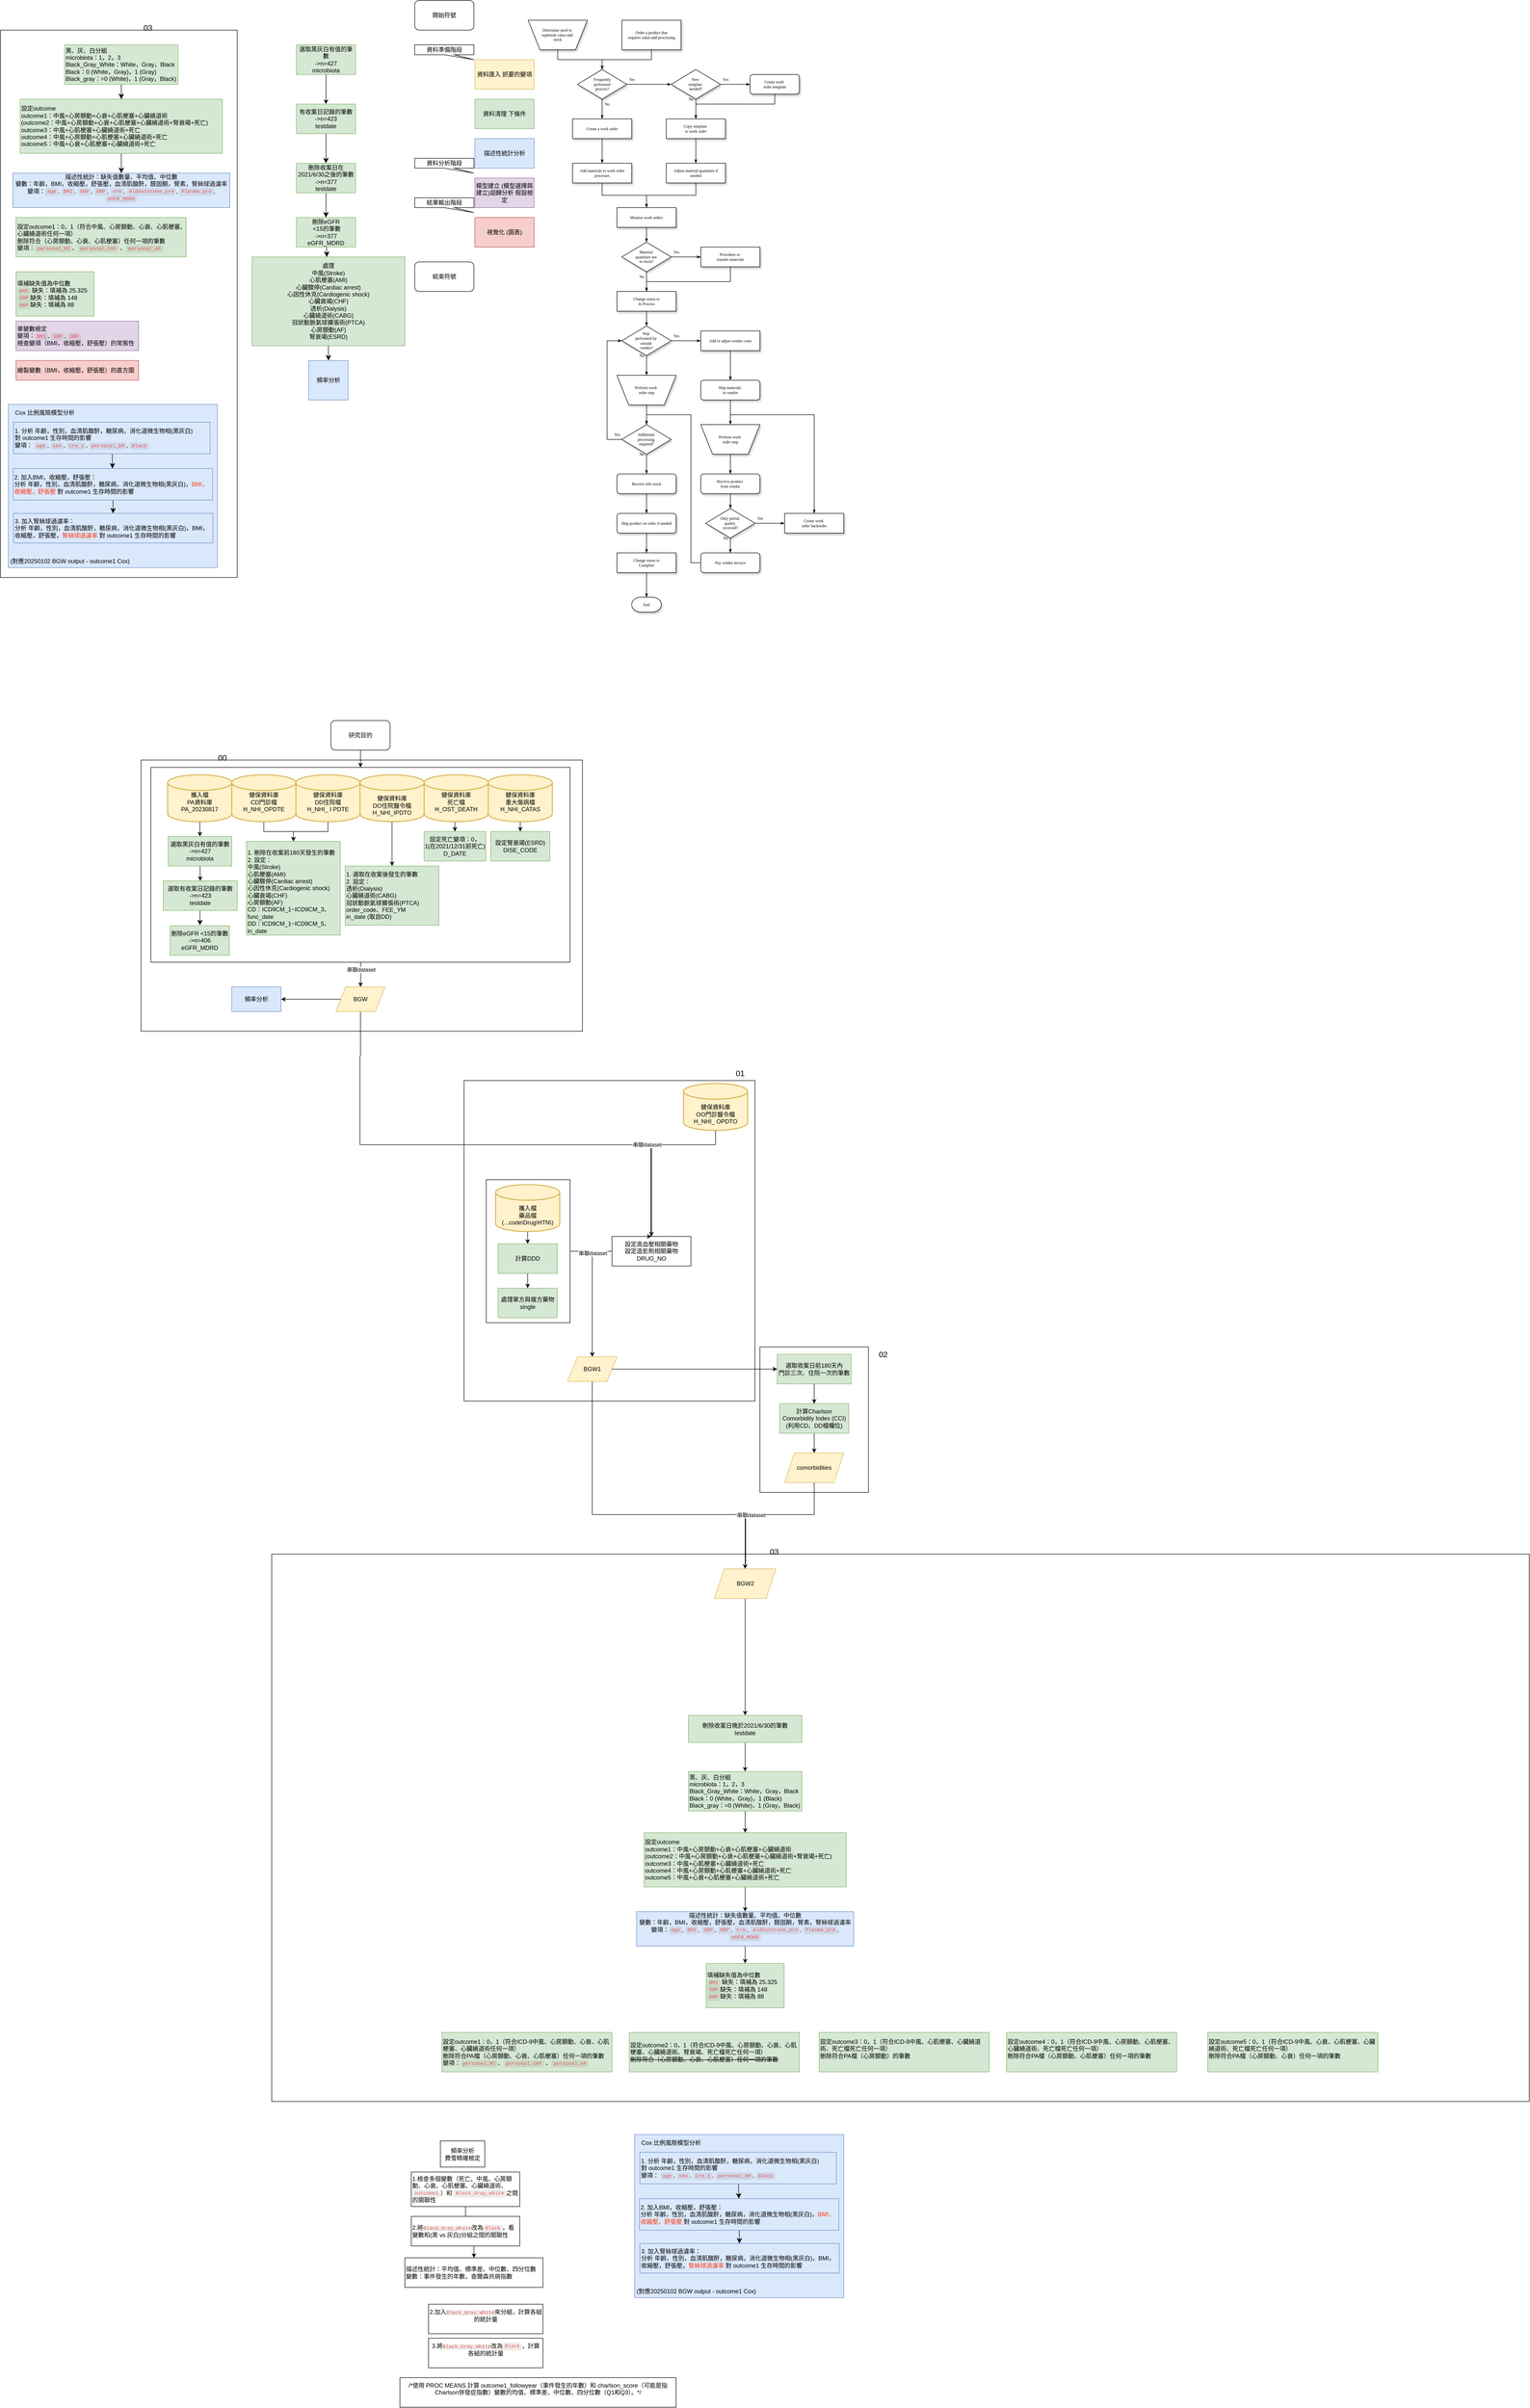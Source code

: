 <mxfile version="26.0.6">
  <diagram name="Page-1" id="edf60f1a-56cd-e834-aa8a-f176f3a09ee4">
    <mxGraphModel dx="2215" dy="574" grid="1" gridSize="10" guides="1" tooltips="1" connect="1" arrows="1" fold="1" page="1" pageScale="1" pageWidth="1100" pageHeight="850" background="none" math="0" shadow="0">
      <root>
        <mxCell id="0" />
        <mxCell id="1" parent="0" />
        <mxCell id="RrgbvRi4uORZ6m7NdEk9-13" value="" style="rounded=0;whiteSpace=wrap;html=1;fillColor=none;" parent="1" vertex="1">
          <mxGeometry x="-420" y="3230" width="2550" height="1110" as="geometry" />
        </mxCell>
        <mxCell id="MqRCWIQsL3sCiBY5EVq8-32" value="" style="rounded=0;whiteSpace=wrap;html=1;fillColor=none;" parent="1" vertex="1">
          <mxGeometry x="-685" y="1620" width="895" height="550" as="geometry" />
        </mxCell>
        <mxCell id="RrgbvRi4uORZ6m7NdEk9-6" value="" style="rounded=0;whiteSpace=wrap;html=1;fillColor=none;" parent="1" vertex="1">
          <mxGeometry x="570" y="2810" width="220" height="295" as="geometry" />
        </mxCell>
        <mxCell id="ccFABopMqbIgBS7_1jks-86" value="" style="rounded=0;whiteSpace=wrap;html=1;fillColor=none;" parent="1" vertex="1">
          <mxGeometry x="-30" y="2270" width="590" height="650" as="geometry" />
        </mxCell>
        <mxCell id="ccFABopMqbIgBS7_1jks-60" value="" style="edgeStyle=orthogonalEdgeStyle;rounded=0;orthogonalLoop=1;jettySize=auto;html=1;" parent="1" target="ccFABopMqbIgBS7_1jks-89" edge="1">
          <mxGeometry relative="1" as="geometry">
            <mxPoint x="-240.0" y="2081" as="targetPoint" />
            <mxPoint x="-240" y="2021" as="sourcePoint" />
          </mxGeometry>
        </mxCell>
        <mxCell id="ccFABopMqbIgBS7_1jks-61" value="串聯dataset" style="edgeLabel;html=1;align=center;verticalAlign=middle;resizable=0;points=[];" parent="ccFABopMqbIgBS7_1jks-60" vertex="1" connectable="0">
          <mxGeometry x="-0.215" relative="1" as="geometry">
            <mxPoint as="offset" />
          </mxGeometry>
        </mxCell>
        <mxCell id="ccFABopMqbIgBS7_1jks-50" value="" style="rounded=0;whiteSpace=wrap;html=1;" parent="1" vertex="1">
          <mxGeometry x="-665" y="1635" width="850" height="395" as="geometry" />
        </mxCell>
        <mxCell id="MqRCWIQsL3sCiBY5EVq8-35" value="" style="rounded=0;whiteSpace=wrap;html=1;fillColor=none;" parent="1" vertex="1">
          <mxGeometry x="-970" y="140" width="480" height="1110" as="geometry" />
        </mxCell>
        <mxCell id="MqRCWIQsL3sCiBY5EVq8-48" value="" style="rounded=0;whiteSpace=wrap;html=1;fillColor=#dae8fc;strokeColor=#6c8ebf;" parent="1" vertex="1">
          <mxGeometry x="-954" y="899" width="424" height="331" as="geometry" />
        </mxCell>
        <mxCell id="60e70716793133e9-31" style="edgeStyle=orthogonalEdgeStyle;rounded=0;html=1;labelBackgroundColor=none;startSize=5;endArrow=classicThin;endFill=1;endSize=5;jettySize=auto;orthogonalLoop=1;strokeWidth=1;fontFamily=Verdana;fontSize=8" parent="1" source="60e70716793133e9-2" target="60e70716793133e9-5" edge="1">
          <mxGeometry relative="1" as="geometry" />
        </mxCell>
        <mxCell id="60e70716793133e9-2" value="Determine need to&amp;nbsp;&lt;div&gt;replenish value-add&amp;nbsp;&lt;/div&gt;&lt;div&gt;stock&lt;/div&gt;" style="shape=trapezoid;whiteSpace=wrap;html=1;rounded=0;shadow=1;labelBackgroundColor=none;strokeWidth=1;fontFamily=Verdana;fontSize=8;align=center;flipV=1;" parent="1" vertex="1">
          <mxGeometry x="100" y="120" width="120" height="60" as="geometry" />
        </mxCell>
        <mxCell id="60e70716793133e9-32" style="edgeStyle=orthogonalEdgeStyle;rounded=0;html=1;labelBackgroundColor=none;startSize=5;endArrow=classicThin;endFill=1;endSize=5;jettySize=auto;orthogonalLoop=1;strokeWidth=1;fontFamily=Verdana;fontSize=8" parent="1" source="60e70716793133e9-4" target="60e70716793133e9-5" edge="1">
          <mxGeometry relative="1" as="geometry" />
        </mxCell>
        <mxCell id="60e70716793133e9-4" value="Order a product that&lt;div&gt;requires value-add processing&lt;/div&gt;" style="rounded=0;whiteSpace=wrap;html=1;shadow=1;labelBackgroundColor=none;strokeWidth=1;fontFamily=Verdana;fontSize=8;align=center;" parent="1" vertex="1">
          <mxGeometry x="290" y="120" width="120" height="60" as="geometry" />
        </mxCell>
        <mxCell id="60e70716793133e9-33" value="Yes" style="edgeStyle=orthogonalEdgeStyle;rounded=0;html=1;labelBackgroundColor=none;startSize=5;endArrow=classicThin;endFill=1;endSize=5;jettySize=auto;orthogonalLoop=1;strokeWidth=1;fontFamily=Verdana;fontSize=8" parent="1" source="60e70716793133e9-5" target="60e70716793133e9-7" edge="1">
          <mxGeometry x="-0.778" y="10" relative="1" as="geometry">
            <mxPoint as="offset" />
          </mxGeometry>
        </mxCell>
        <mxCell id="60e70716793133e9-37" value="No" style="edgeStyle=orthogonalEdgeStyle;rounded=0;html=1;labelBackgroundColor=none;startSize=5;endArrow=classicThin;endFill=1;endSize=5;jettySize=auto;orthogonalLoop=1;strokeWidth=1;fontFamily=Verdana;fontSize=8" parent="1" source="60e70716793133e9-5" target="60e70716793133e9-9" edge="1">
          <mxGeometry x="-0.5" y="10" relative="1" as="geometry">
            <mxPoint as="offset" />
          </mxGeometry>
        </mxCell>
        <mxCell id="60e70716793133e9-5" value="Frequently&lt;div&gt;performed&lt;/div&gt;&lt;div&gt;process?&lt;/div&gt;" style="rhombus;whiteSpace=wrap;html=1;rounded=0;shadow=1;labelBackgroundColor=none;strokeWidth=1;fontFamily=Verdana;fontSize=8;align=center;" parent="1" vertex="1">
          <mxGeometry x="200" y="220" width="100" height="60" as="geometry" />
        </mxCell>
        <mxCell id="60e70716793133e9-34" value="Yes" style="edgeStyle=orthogonalEdgeStyle;rounded=0;html=1;labelBackgroundColor=none;startSize=5;endArrow=classicThin;endFill=1;endSize=5;jettySize=auto;orthogonalLoop=1;strokeWidth=1;fontFamily=Verdana;fontSize=8" parent="1" source="60e70716793133e9-7" target="60e70716793133e9-8" edge="1">
          <mxGeometry x="-0.667" y="10" relative="1" as="geometry">
            <mxPoint as="offset" />
          </mxGeometry>
        </mxCell>
        <mxCell id="60e70716793133e9-35" value="No" style="edgeStyle=orthogonalEdgeStyle;rounded=0;html=1;labelBackgroundColor=none;startSize=5;endArrow=classicThin;endFill=1;endSize=5;jettySize=auto;orthogonalLoop=1;strokeWidth=1;fontFamily=Verdana;fontSize=8" parent="1" source="60e70716793133e9-7" target="60e70716793133e9-10" edge="1">
          <mxGeometry x="-1" y="-10" relative="1" as="geometry">
            <mxPoint x="440" y="300" as="targetPoint" />
            <Array as="points" />
            <mxPoint as="offset" />
          </mxGeometry>
        </mxCell>
        <mxCell id="60e70716793133e9-7" value="New&amp;nbsp;&lt;div&gt;template&amp;nbsp;&lt;/div&gt;&lt;div&gt;needed?&lt;/div&gt;" style="rhombus;whiteSpace=wrap;html=1;rounded=0;shadow=1;labelBackgroundColor=none;strokeWidth=1;fontFamily=Verdana;fontSize=8;align=center;" parent="1" vertex="1">
          <mxGeometry x="390" y="220" width="100" height="60" as="geometry" />
        </mxCell>
        <mxCell id="60e70716793133e9-36" style="edgeStyle=orthogonalEdgeStyle;rounded=0;html=1;labelBackgroundColor=none;startSize=5;endArrow=classicThin;endFill=1;endSize=5;jettySize=auto;orthogonalLoop=1;strokeWidth=1;fontFamily=Verdana;fontSize=8" parent="1" source="60e70716793133e9-8" target="60e70716793133e9-10" edge="1">
          <mxGeometry relative="1" as="geometry">
            <Array as="points">
              <mxPoint x="600" y="290" />
              <mxPoint x="440" y="290" />
            </Array>
          </mxGeometry>
        </mxCell>
        <mxCell id="60e70716793133e9-8" value="Create work&amp;nbsp;&lt;div&gt;order template&lt;/div&gt;" style="rounded=1;whiteSpace=wrap;html=1;shadow=1;labelBackgroundColor=none;strokeWidth=1;fontFamily=Verdana;fontSize=8;align=center;" parent="1" vertex="1">
          <mxGeometry x="550" y="230" width="100" height="40" as="geometry" />
        </mxCell>
        <mxCell id="60e70716793133e9-38" style="edgeStyle=orthogonalEdgeStyle;rounded=0;html=1;labelBackgroundColor=none;startSize=5;endArrow=classicThin;endFill=1;endSize=5;jettySize=auto;orthogonalLoop=1;strokeWidth=1;fontFamily=Verdana;fontSize=8" parent="1" source="60e70716793133e9-9" target="60e70716793133e9-11" edge="1">
          <mxGeometry relative="1" as="geometry" />
        </mxCell>
        <mxCell id="60e70716793133e9-9" value="Create a work order" style="whiteSpace=wrap;html=1;rounded=0;shadow=1;labelBackgroundColor=none;strokeWidth=1;fontFamily=Verdana;fontSize=8;align=center;" parent="1" vertex="1">
          <mxGeometry x="190" y="320" width="120" height="40" as="geometry" />
        </mxCell>
        <mxCell id="60e70716793133e9-39" style="edgeStyle=orthogonalEdgeStyle;rounded=0;html=1;labelBackgroundColor=none;startSize=5;endArrow=classicThin;endFill=1;endSize=5;jettySize=auto;orthogonalLoop=1;strokeWidth=1;fontFamily=Verdana;fontSize=8" parent="1" source="60e70716793133e9-10" target="60e70716793133e9-12" edge="1">
          <mxGeometry relative="1" as="geometry" />
        </mxCell>
        <mxCell id="60e70716793133e9-10" value="Copy template&amp;nbsp;&lt;div&gt;to work order&lt;/div&gt;" style="whiteSpace=wrap;html=1;rounded=0;shadow=1;labelBackgroundColor=none;strokeWidth=1;fontFamily=Verdana;fontSize=8;align=center;" parent="1" vertex="1">
          <mxGeometry x="380" y="320" width="120" height="40" as="geometry" />
        </mxCell>
        <mxCell id="60e70716793133e9-41" style="edgeStyle=orthogonalEdgeStyle;rounded=0;html=1;labelBackgroundColor=none;startSize=5;endArrow=classicThin;endFill=1;endSize=5;jettySize=auto;orthogonalLoop=1;strokeWidth=1;fontFamily=Verdana;fontSize=8" parent="1" source="60e70716793133e9-11" target="60e70716793133e9-13" edge="1">
          <mxGeometry relative="1" as="geometry" />
        </mxCell>
        <mxCell id="60e70716793133e9-11" value="Add materials to work order processes" style="whiteSpace=wrap;html=1;rounded=0;shadow=1;labelBackgroundColor=none;strokeWidth=1;fontFamily=Verdana;fontSize=8;align=center;spacing=6;" parent="1" vertex="1">
          <mxGeometry x="190" y="410" width="120" height="40" as="geometry" />
        </mxCell>
        <mxCell id="60e70716793133e9-40" style="edgeStyle=orthogonalEdgeStyle;rounded=0;html=1;labelBackgroundColor=none;startSize=5;endArrow=classicThin;endFill=1;endSize=5;jettySize=auto;orthogonalLoop=1;strokeWidth=1;fontFamily=Verdana;fontSize=8" parent="1" source="60e70716793133e9-12" target="60e70716793133e9-13" edge="1">
          <mxGeometry relative="1" as="geometry" />
        </mxCell>
        <mxCell id="60e70716793133e9-12" value="Adjust material quantities if needed" style="whiteSpace=wrap;html=1;rounded=0;shadow=1;labelBackgroundColor=none;strokeWidth=1;fontFamily=Verdana;fontSize=8;align=center;spacing=6;" parent="1" vertex="1">
          <mxGeometry x="380" y="410" width="120" height="40" as="geometry" />
        </mxCell>
        <mxCell id="60e70716793133e9-42" style="edgeStyle=orthogonalEdgeStyle;rounded=0;html=1;labelBackgroundColor=none;startSize=5;endArrow=classicThin;endFill=1;endSize=5;jettySize=auto;orthogonalLoop=1;strokeWidth=1;fontFamily=Verdana;fontSize=8" parent="1" source="60e70716793133e9-13" target="60e70716793133e9-14" edge="1">
          <mxGeometry relative="1" as="geometry" />
        </mxCell>
        <mxCell id="60e70716793133e9-13" value="Monitor work orders" style="whiteSpace=wrap;html=1;rounded=0;shadow=1;labelBackgroundColor=none;strokeWidth=1;fontFamily=Verdana;fontSize=8;align=center;" parent="1" vertex="1">
          <mxGeometry x="280" y="500" width="120" height="40" as="geometry" />
        </mxCell>
        <mxCell id="60e70716793133e9-43" value="Yes" style="edgeStyle=orthogonalEdgeStyle;rounded=0;html=1;labelBackgroundColor=none;startSize=5;endArrow=classicThin;endFill=1;endSize=5;jettySize=auto;orthogonalLoop=1;strokeWidth=1;fontFamily=Verdana;fontSize=8" parent="1" source="60e70716793133e9-14" target="60e70716793133e9-15" edge="1">
          <mxGeometry x="-0.667" y="10" relative="1" as="geometry">
            <mxPoint as="offset" />
          </mxGeometry>
        </mxCell>
        <mxCell id="60e70716793133e9-44" value="No" style="edgeStyle=orthogonalEdgeStyle;rounded=0;html=1;labelBackgroundColor=none;startSize=5;endArrow=classicThin;endFill=1;endSize=5;jettySize=auto;orthogonalLoop=1;strokeWidth=1;fontFamily=Verdana;fontSize=8" parent="1" source="60e70716793133e9-14" target="60e70716793133e9-16" edge="1">
          <mxGeometry x="-0.5" y="-10" relative="1" as="geometry">
            <mxPoint as="offset" />
          </mxGeometry>
        </mxCell>
        <mxCell id="60e70716793133e9-14" value="Material&amp;nbsp;&lt;div&gt;quantities not&amp;nbsp;&lt;/div&gt;&lt;div&gt;in stock?&lt;/div&gt;" style="rhombus;whiteSpace=wrap;html=1;rounded=0;shadow=1;labelBackgroundColor=none;strokeWidth=1;fontFamily=Verdana;fontSize=8;align=center;" parent="1" vertex="1">
          <mxGeometry x="290" y="570" width="100" height="60" as="geometry" />
        </mxCell>
        <mxCell id="60e70716793133e9-45" style="edgeStyle=orthogonalEdgeStyle;rounded=0;html=1;labelBackgroundColor=none;startSize=5;endArrow=classicThin;endFill=1;endSize=5;jettySize=auto;orthogonalLoop=1;strokeWidth=1;fontFamily=Verdana;fontSize=8" parent="1" source="60e70716793133e9-15" target="60e70716793133e9-16" edge="1">
          <mxGeometry relative="1" as="geometry">
            <Array as="points">
              <mxPoint x="510" y="650" />
              <mxPoint x="340" y="650" />
            </Array>
          </mxGeometry>
        </mxCell>
        <mxCell id="60e70716793133e9-15" value="Procedure or&amp;nbsp;&lt;div&gt;transfer materials&lt;/div&gt;" style="whiteSpace=wrap;html=1;rounded=0;shadow=1;labelBackgroundColor=none;strokeWidth=1;fontFamily=Verdana;fontSize=8;align=center;" parent="1" vertex="1">
          <mxGeometry x="450" y="580" width="120" height="40" as="geometry" />
        </mxCell>
        <mxCell id="60e70716793133e9-46" style="edgeStyle=orthogonalEdgeStyle;rounded=0;html=1;labelBackgroundColor=none;startSize=5;endArrow=classicThin;endFill=1;endSize=5;jettySize=auto;orthogonalLoop=1;strokeWidth=1;fontFamily=Verdana;fontSize=8" parent="1" source="60e70716793133e9-16" target="60e70716793133e9-17" edge="1">
          <mxGeometry relative="1" as="geometry" />
        </mxCell>
        <mxCell id="60e70716793133e9-16" value="Change status to&lt;div&gt;In Process&lt;/div&gt;" style="whiteSpace=wrap;html=1;rounded=0;shadow=1;labelBackgroundColor=none;strokeWidth=1;fontFamily=Verdana;fontSize=8;align=center;" parent="1" vertex="1">
          <mxGeometry x="280" y="670" width="120" height="40" as="geometry" />
        </mxCell>
        <mxCell id="60e70716793133e9-47" value="Yes" style="edgeStyle=orthogonalEdgeStyle;rounded=0;html=1;labelBackgroundColor=none;startSize=5;endArrow=classicThin;endFill=1;endSize=5;jettySize=auto;orthogonalLoop=1;strokeWidth=1;fontFamily=Verdana;fontSize=8" parent="1" source="60e70716793133e9-17" target="60e70716793133e9-18" edge="1">
          <mxGeometry x="-0.667" y="10" relative="1" as="geometry">
            <mxPoint as="offset" />
          </mxGeometry>
        </mxCell>
        <mxCell id="60e70716793133e9-50" value="No" style="edgeStyle=orthogonalEdgeStyle;rounded=0;html=1;labelBackgroundColor=none;startSize=5;endArrow=classicThin;endFill=1;endSize=5;jettySize=auto;orthogonalLoop=1;strokeWidth=1;fontFamily=Verdana;fontSize=8" parent="1" source="60e70716793133e9-17" target="60e70716793133e9-19" edge="1">
          <mxGeometry x="-1" y="-10" relative="1" as="geometry">
            <mxPoint as="offset" />
          </mxGeometry>
        </mxCell>
        <mxCell id="60e70716793133e9-17" value="Step&amp;nbsp;&lt;div&gt;performed by&amp;nbsp;&lt;/div&gt;&lt;div&gt;outside&amp;nbsp;&lt;/div&gt;&lt;div&gt;vendor?&lt;/div&gt;" style="rhombus;whiteSpace=wrap;html=1;rounded=0;shadow=1;labelBackgroundColor=none;strokeWidth=1;fontFamily=Verdana;fontSize=8;align=center;" parent="1" vertex="1">
          <mxGeometry x="290" y="740" width="100" height="60" as="geometry" />
        </mxCell>
        <mxCell id="60e70716793133e9-48" style="edgeStyle=orthogonalEdgeStyle;rounded=0;html=1;labelBackgroundColor=none;startSize=5;endArrow=classicThin;endFill=1;endSize=5;jettySize=auto;orthogonalLoop=1;strokeWidth=1;fontFamily=Verdana;fontSize=8" parent="1" source="60e70716793133e9-18" target="60e70716793133e9-20" edge="1">
          <mxGeometry relative="1" as="geometry" />
        </mxCell>
        <mxCell id="60e70716793133e9-18" value="Add or adjust vendor costs" style="whiteSpace=wrap;html=1;rounded=0;shadow=1;labelBackgroundColor=none;strokeWidth=1;fontFamily=Verdana;fontSize=8;align=center;" parent="1" vertex="1">
          <mxGeometry x="450" y="750" width="120" height="40" as="geometry" />
        </mxCell>
        <mxCell id="60e70716793133e9-52" style="edgeStyle=orthogonalEdgeStyle;rounded=0;html=1;labelBackgroundColor=none;startSize=5;endArrow=classicThin;endFill=1;endSize=5;jettySize=auto;orthogonalLoop=1;strokeWidth=1;fontFamily=Verdana;fontSize=8" parent="1" source="60e70716793133e9-19" target="60e70716793133e9-21" edge="1">
          <mxGeometry relative="1" as="geometry" />
        </mxCell>
        <mxCell id="60e70716793133e9-19" value="Perform work&amp;nbsp;&lt;div&gt;order step&lt;/div&gt;" style="shape=trapezoid;whiteSpace=wrap;html=1;rounded=0;shadow=1;labelBackgroundColor=none;strokeWidth=1;fontFamily=Verdana;fontSize=8;align=center;flipV=1;" parent="1" vertex="1">
          <mxGeometry x="280" y="840" width="120" height="60" as="geometry" />
        </mxCell>
        <mxCell id="60e70716793133e9-49" style="edgeStyle=orthogonalEdgeStyle;rounded=0;html=1;labelBackgroundColor=none;startSize=5;endArrow=classicThin;endFill=1;endSize=5;jettySize=auto;orthogonalLoop=1;strokeWidth=1;fontFamily=Verdana;fontSize=8" parent="1" source="60e70716793133e9-20" target="60e70716793133e9-22" edge="1">
          <mxGeometry relative="1" as="geometry" />
        </mxCell>
        <mxCell id="60e70716793133e9-53" style="edgeStyle=orthogonalEdgeStyle;rounded=0;html=1;labelBackgroundColor=none;startSize=5;endArrow=classicThin;endFill=1;endSize=5;jettySize=auto;orthogonalLoop=1;strokeWidth=1;fontFamily=Verdana;fontSize=8" parent="1" source="60e70716793133e9-20" target="60e70716793133e9-27" edge="1">
          <mxGeometry relative="1" as="geometry">
            <Array as="points">
              <mxPoint x="510" y="920" />
              <mxPoint x="680" y="920" />
            </Array>
          </mxGeometry>
        </mxCell>
        <mxCell id="60e70716793133e9-20" value="Ship materials&amp;nbsp;&lt;div&gt;to vendor&lt;/div&gt;" style="rounded=1;whiteSpace=wrap;html=1;shadow=1;labelBackgroundColor=none;strokeWidth=1;fontFamily=Verdana;fontSize=8;align=center;" parent="1" vertex="1">
          <mxGeometry x="450" y="850" width="120" height="40" as="geometry" />
        </mxCell>
        <mxCell id="60e70716793133e9-51" value="Yes" style="edgeStyle=orthogonalEdgeStyle;rounded=0;html=1;labelBackgroundColor=none;startSize=5;endArrow=classicThin;endFill=1;endSize=5;jettySize=auto;orthogonalLoop=1;strokeWidth=1;fontFamily=Verdana;fontSize=8" parent="1" source="60e70716793133e9-21" target="60e70716793133e9-17" edge="1">
          <mxGeometry x="-0.692" y="-20" relative="1" as="geometry">
            <Array as="points">
              <mxPoint x="260" y="970.0" />
              <mxPoint x="260" y="770" />
            </Array>
            <mxPoint as="offset" />
          </mxGeometry>
        </mxCell>
        <mxCell id="60e70716793133e9-54" value="No" style="edgeStyle=orthogonalEdgeStyle;rounded=0;html=1;labelBackgroundColor=none;startSize=5;endArrow=classicThin;endFill=1;endSize=5;jettySize=auto;orthogonalLoop=1;strokeWidth=1;fontFamily=Verdana;fontSize=8" parent="1" source="60e70716793133e9-21" target="60e70716793133e9-23" edge="1">
          <mxGeometry x="-1" y="-10" relative="1" as="geometry">
            <mxPoint as="offset" />
          </mxGeometry>
        </mxCell>
        <mxCell id="60e70716793133e9-21" value="Additional&amp;nbsp;&lt;div&gt;processing&amp;nbsp;&lt;/div&gt;&lt;div&gt;required?&lt;/div&gt;" style="rhombus;whiteSpace=wrap;html=1;rounded=0;shadow=1;labelBackgroundColor=none;strokeWidth=1;fontFamily=Verdana;fontSize=8;align=center;" parent="1" vertex="1">
          <mxGeometry x="290" y="940" width="100" height="60" as="geometry" />
        </mxCell>
        <mxCell id="60e70716793133e9-58" style="edgeStyle=orthogonalEdgeStyle;rounded=0;html=1;labelBackgroundColor=none;startSize=5;endArrow=classicThin;endFill=1;endSize=5;jettySize=auto;orthogonalLoop=1;strokeWidth=1;fontFamily=Verdana;fontSize=8" parent="1" source="60e70716793133e9-22" target="60e70716793133e9-24" edge="1">
          <mxGeometry relative="1" as="geometry" />
        </mxCell>
        <mxCell id="60e70716793133e9-22" value="Perform work&amp;nbsp;&lt;div&gt;order step&lt;/div&gt;" style="shape=trapezoid;whiteSpace=wrap;html=1;rounded=0;shadow=1;labelBackgroundColor=none;strokeWidth=1;fontFamily=Verdana;fontSize=8;align=center;flipV=1;" parent="1" vertex="1">
          <mxGeometry x="450" y="940" width="120" height="60" as="geometry" />
        </mxCell>
        <mxCell id="60e70716793133e9-55" style="edgeStyle=orthogonalEdgeStyle;rounded=0;html=1;labelBackgroundColor=none;startSize=5;endArrow=classicThin;endFill=1;endSize=5;jettySize=auto;orthogonalLoop=1;strokeWidth=1;fontFamily=Verdana;fontSize=8" parent="1" source="60e70716793133e9-23" target="60e70716793133e9-25" edge="1">
          <mxGeometry relative="1" as="geometry" />
        </mxCell>
        <mxCell id="60e70716793133e9-23" value="Receive info stock" style="rounded=1;whiteSpace=wrap;html=1;shadow=1;labelBackgroundColor=none;strokeWidth=1;fontFamily=Verdana;fontSize=8;align=center;" parent="1" vertex="1">
          <mxGeometry x="280" y="1040" width="120" height="40" as="geometry" />
        </mxCell>
        <mxCell id="60e70716793133e9-59" style="edgeStyle=orthogonalEdgeStyle;rounded=0;html=1;labelBackgroundColor=none;startSize=5;endArrow=classicThin;endFill=1;endSize=5;jettySize=auto;orthogonalLoop=1;strokeWidth=1;fontFamily=Verdana;fontSize=8" parent="1" source="60e70716793133e9-24" target="60e70716793133e9-26" edge="1">
          <mxGeometry relative="1" as="geometry" />
        </mxCell>
        <mxCell id="60e70716793133e9-24" value="Receive product&amp;nbsp;&lt;div&gt;from vendor&lt;/div&gt;" style="rounded=1;whiteSpace=wrap;html=1;shadow=1;labelBackgroundColor=none;strokeWidth=1;fontFamily=Verdana;fontSize=8;align=center;" parent="1" vertex="1">
          <mxGeometry x="450" y="1040" width="120" height="40" as="geometry" />
        </mxCell>
        <mxCell id="60e70716793133e9-56" style="edgeStyle=orthogonalEdgeStyle;rounded=0;html=1;labelBackgroundColor=none;startSize=5;endArrow=classicThin;endFill=1;endSize=5;jettySize=auto;orthogonalLoop=1;strokeWidth=1;fontFamily=Verdana;fontSize=8" parent="1" source="60e70716793133e9-25" target="60e70716793133e9-28" edge="1">
          <mxGeometry relative="1" as="geometry" />
        </mxCell>
        <mxCell id="60e70716793133e9-25" value="Ship product on order if needed" style="rounded=1;whiteSpace=wrap;html=1;shadow=1;labelBackgroundColor=none;strokeWidth=1;fontFamily=Verdana;fontSize=8;align=center;" parent="1" vertex="1">
          <mxGeometry x="280" y="1120" width="120" height="40" as="geometry" />
        </mxCell>
        <mxCell id="60e70716793133e9-60" value="No" style="edgeStyle=orthogonalEdgeStyle;rounded=0;html=1;labelBackgroundColor=none;startSize=5;endArrow=classicThin;endFill=1;endSize=5;jettySize=auto;orthogonalLoop=1;strokeWidth=1;fontFamily=Verdana;fontSize=8" parent="1" source="60e70716793133e9-26" target="60e70716793133e9-29" edge="1">
          <mxGeometry x="0.2" y="14" relative="1" as="geometry">
            <mxPoint x="-24" y="-10" as="offset" />
          </mxGeometry>
        </mxCell>
        <mxCell id="60e70716793133e9-61" value="Yes" style="edgeStyle=orthogonalEdgeStyle;rounded=0;html=1;labelBackgroundColor=none;startSize=5;endArrow=classicThin;endFill=1;endSize=5;jettySize=auto;orthogonalLoop=1;strokeWidth=1;fontFamily=Verdana;fontSize=8" parent="1" source="60e70716793133e9-26" target="60e70716793133e9-27" edge="1">
          <mxGeometry x="-0.667" y="10" relative="1" as="geometry">
            <mxPoint as="offset" />
          </mxGeometry>
        </mxCell>
        <mxCell id="60e70716793133e9-26" value="Only partial&amp;nbsp;&lt;div&gt;quality&amp;nbsp;&lt;/div&gt;&lt;div&gt;received?&lt;/div&gt;" style="rhombus;whiteSpace=wrap;html=1;rounded=0;shadow=1;labelBackgroundColor=none;strokeWidth=1;fontFamily=Verdana;fontSize=8;align=center;" parent="1" vertex="1">
          <mxGeometry x="460" y="1110" width="100" height="60" as="geometry" />
        </mxCell>
        <mxCell id="60e70716793133e9-27" value="Create work&amp;nbsp;&lt;div&gt;order backorder&lt;/div&gt;" style="whiteSpace=wrap;html=1;rounded=0;shadow=1;labelBackgroundColor=none;strokeWidth=1;fontFamily=Verdana;fontSize=8;align=center;" parent="1" vertex="1">
          <mxGeometry x="620" y="1120" width="120" height="40" as="geometry" />
        </mxCell>
        <mxCell id="60e70716793133e9-57" style="edgeStyle=orthogonalEdgeStyle;rounded=0;html=1;labelBackgroundColor=none;startSize=5;endArrow=classicThin;endFill=1;endSize=5;jettySize=auto;orthogonalLoop=1;strokeWidth=1;fontFamily=Verdana;fontSize=8" parent="1" source="60e70716793133e9-28" target="60e70716793133e9-30" edge="1">
          <mxGeometry relative="1" as="geometry" />
        </mxCell>
        <mxCell id="60e70716793133e9-28" value="Change status to&lt;div&gt;Complete&lt;/div&gt;" style="whiteSpace=wrap;html=1;rounded=0;shadow=1;labelBackgroundColor=none;strokeWidth=1;fontFamily=Verdana;fontSize=8;align=center;" parent="1" vertex="1">
          <mxGeometry x="280" y="1200" width="120" height="40" as="geometry" />
        </mxCell>
        <mxCell id="60e70716793133e9-62" style="edgeStyle=orthogonalEdgeStyle;rounded=0;html=1;labelBackgroundColor=none;startSize=5;endArrow=classicThin;endFill=1;endSize=5;jettySize=auto;orthogonalLoop=1;strokeWidth=1;fontFamily=Verdana;fontSize=8" parent="1" source="60e70716793133e9-29" target="60e70716793133e9-21" edge="1">
          <mxGeometry relative="1" as="geometry">
            <Array as="points">
              <mxPoint x="430" y="1220" />
              <mxPoint x="430" y="920" />
              <mxPoint x="340" y="920" />
            </Array>
          </mxGeometry>
        </mxCell>
        <mxCell id="60e70716793133e9-29" value="Pay vendor invoice" style="rounded=1;whiteSpace=wrap;html=1;shadow=1;labelBackgroundColor=none;strokeWidth=1;fontFamily=Verdana;fontSize=8;align=center;" parent="1" vertex="1">
          <mxGeometry x="450" y="1200" width="120" height="40" as="geometry" />
        </mxCell>
        <mxCell id="60e70716793133e9-30" value="End" style="strokeWidth=1;html=1;shape=mxgraph.flowchart.terminator;whiteSpace=wrap;rounded=0;shadow=1;labelBackgroundColor=none;fontFamily=Verdana;fontSize=8;align=center;" parent="1" vertex="1">
          <mxGeometry x="310" y="1290" width="60" height="30" as="geometry" />
        </mxCell>
        <mxCell id="MqRCWIQsL3sCiBY5EVq8-1" value="開始符號" style="rounded=1;whiteSpace=wrap;html=1;" parent="1" vertex="1">
          <mxGeometry x="-130" y="80" width="120" height="60" as="geometry" />
        </mxCell>
        <mxCell id="MqRCWIQsL3sCiBY5EVq8-5" value="結束符號" style="rounded=1;whiteSpace=wrap;html=1;" parent="1" vertex="1">
          <mxGeometry x="-130" y="610" width="120" height="60" as="geometry" />
        </mxCell>
        <mxCell id="MqRCWIQsL3sCiBY5EVq8-6" value="資料匯入 抓要的變項" style="rounded=0;whiteSpace=wrap;html=1;fillColor=#fff2cc;strokeColor=#d6b656;" parent="1" vertex="1">
          <mxGeometry x="-8" y="200" width="120" height="60" as="geometry" />
        </mxCell>
        <mxCell id="MqRCWIQsL3sCiBY5EVq8-7" value="資料清理 下條件" style="rounded=0;whiteSpace=wrap;html=1;fillColor=#d5e8d4;strokeColor=#82b366;" parent="1" vertex="1">
          <mxGeometry x="-8" y="280" width="120" height="60" as="geometry" />
        </mxCell>
        <mxCell id="MqRCWIQsL3sCiBY5EVq8-8" value="描述性統計分析" style="rounded=0;whiteSpace=wrap;html=1;fillColor=#dae8fc;strokeColor=#6c8ebf;" parent="1" vertex="1">
          <mxGeometry x="-8" y="360" width="120" height="60" as="geometry" />
        </mxCell>
        <mxCell id="MqRCWIQsL3sCiBY5EVq8-9" value="模型建立 (模型選擇與建立)迴歸分析 假設檢定" style="rounded=0;whiteSpace=wrap;html=1;fillColor=#e1d5e7;strokeColor=#9673a6;" parent="1" vertex="1">
          <mxGeometry x="-8" y="440" width="120" height="60" as="geometry" />
        </mxCell>
        <mxCell id="MqRCWIQsL3sCiBY5EVq8-10" value="視覺化 (圖表)" style="rounded=0;whiteSpace=wrap;html=1;fillColor=#f8cecc;strokeColor=#b85450;" parent="1" vertex="1">
          <mxGeometry x="-8" y="520" width="120" height="60" as="geometry" />
        </mxCell>
        <mxCell id="MqRCWIQsL3sCiBY5EVq8-11" value="結果輸出階段" style="shape=callout;whiteSpace=wrap;html=1;perimeter=calloutPerimeter;base=20;position2=1;size=10;position=0.5;" parent="1" vertex="1">
          <mxGeometry x="-130" y="480" width="120" height="30" as="geometry" />
        </mxCell>
        <mxCell id="MqRCWIQsL3sCiBY5EVq8-12" value="資料分析階段" style="shape=callout;whiteSpace=wrap;html=1;perimeter=calloutPerimeter;base=20;position2=1;size=10;position=0.5;" parent="1" vertex="1">
          <mxGeometry x="-130" y="400" width="120" height="30" as="geometry" />
        </mxCell>
        <mxCell id="MqRCWIQsL3sCiBY5EVq8-13" value="資料準備階段" style="shape=callout;whiteSpace=wrap;html=1;perimeter=calloutPerimeter;base=20;position2=1;size=10;position=0.5;" parent="1" vertex="1">
          <mxGeometry x="-130" y="170" width="120" height="30" as="geometry" />
        </mxCell>
        <mxCell id="MqRCWIQsL3sCiBY5EVq8-20" value="" style="edgeStyle=none;curved=1;rounded=0;orthogonalLoop=1;jettySize=auto;html=1;fontSize=12;entryX=0.5;entryY=0;entryDx=0;entryDy=0;" parent="1" source="MqRCWIQsL3sCiBY5EVq8-15" target="MqRCWIQsL3sCiBY5EVq8-16" edge="1">
          <mxGeometry relative="1" as="geometry" />
        </mxCell>
        <mxCell id="MqRCWIQsL3sCiBY5EVq8-15" value="選取黑灰白有值的筆數&lt;div&gt;-&amp;gt;n=427&lt;/div&gt;&lt;div&gt;microbiota&lt;/div&gt;" style="rounded=0;whiteSpace=wrap;html=1;fillColor=#d5e8d4;strokeColor=#82b366;" parent="1" vertex="1">
          <mxGeometry x="-370" y="170" width="120" height="60" as="geometry" />
        </mxCell>
        <mxCell id="MqRCWIQsL3sCiBY5EVq8-18" value="" style="edgeStyle=none;curved=1;rounded=0;orthogonalLoop=1;jettySize=auto;html=1;fontSize=12;startSize=8;endSize=8;" parent="1" source="MqRCWIQsL3sCiBY5EVq8-16" target="MqRCWIQsL3sCiBY5EVq8-17" edge="1">
          <mxGeometry relative="1" as="geometry" />
        </mxCell>
        <mxCell id="MqRCWIQsL3sCiBY5EVq8-16" value="&lt;div&gt;&lt;span style=&quot;background-color: transparent; color: light-dark(rgb(0, 0, 0), rgb(255, 255, 255));&quot;&gt;有&lt;/span&gt;收案日記錄&lt;span style=&quot;background-color: transparent; color: light-dark(rgb(0, 0, 0), rgb(255, 255, 255));&quot;&gt;的&lt;/span&gt;&lt;span style=&quot;background-color: transparent; color: light-dark(rgb(0, 0, 0), rgb(255, 255, 255));&quot;&gt;筆數&lt;/span&gt;&lt;/div&gt;&lt;div&gt;-&amp;gt;n=423&lt;/div&gt;&lt;div&gt;testdate&lt;/div&gt;" style="rounded=0;whiteSpace=wrap;html=1;fillColor=#d5e8d4;strokeColor=#82b366;" parent="1" vertex="1">
          <mxGeometry x="-370" y="290" width="120" height="60" as="geometry" />
        </mxCell>
        <mxCell id="MqRCWIQsL3sCiBY5EVq8-26" value="" style="edgeStyle=none;curved=1;rounded=0;orthogonalLoop=1;jettySize=auto;html=1;fontSize=12;startSize=8;endSize=8;" parent="1" source="MqRCWIQsL3sCiBY5EVq8-17" target="MqRCWIQsL3sCiBY5EVq8-25" edge="1">
          <mxGeometry relative="1" as="geometry" />
        </mxCell>
        <mxCell id="MqRCWIQsL3sCiBY5EVq8-17" value="&lt;div&gt;刪除收案日在2021/6/30之後的筆數&lt;/div&gt;&lt;div&gt;-&amp;gt;n=377&lt;/div&gt;&lt;div&gt;testdate&lt;/div&gt;" style="rounded=0;whiteSpace=wrap;html=1;fillColor=#d5e8d4;strokeColor=#82b366;" parent="1" vertex="1">
          <mxGeometry x="-370" y="410" width="120" height="60" as="geometry" />
        </mxCell>
        <mxCell id="MqRCWIQsL3sCiBY5EVq8-28" value="" style="edgeStyle=none;curved=1;rounded=0;orthogonalLoop=1;jettySize=auto;html=1;fontSize=12;startSize=8;endSize=8;" parent="1" source="MqRCWIQsL3sCiBY5EVq8-25" target="MqRCWIQsL3sCiBY5EVq8-27" edge="1">
          <mxGeometry relative="1" as="geometry" />
        </mxCell>
        <mxCell id="MqRCWIQsL3sCiBY5EVq8-25" value="&lt;div&gt;刪除&lt;span style=&quot;background-color: transparent; color: light-dark(rgb(0, 0, 0), rgb(255, 255, 255));&quot;&gt;eGFR&lt;/span&gt;&lt;/div&gt;&lt;div&gt;&amp;nbsp;&amp;lt;15的筆數&lt;/div&gt;&lt;div&gt;-&amp;gt;n=377&lt;/div&gt;&lt;div&gt;eGFR_MDRD&lt;/div&gt;" style="rounded=0;whiteSpace=wrap;html=1;fillColor=#d5e8d4;strokeColor=#82b366;" parent="1" vertex="1">
          <mxGeometry x="-370" y="520" width="120" height="60" as="geometry" />
        </mxCell>
        <mxCell id="MqRCWIQsL3sCiBY5EVq8-30" value="" style="edgeStyle=none;curved=1;rounded=0;orthogonalLoop=1;jettySize=auto;html=1;fontSize=12;startSize=8;endSize=8;" parent="1" source="MqRCWIQsL3sCiBY5EVq8-27" target="MqRCWIQsL3sCiBY5EVq8-29" edge="1">
          <mxGeometry relative="1" as="geometry" />
        </mxCell>
        <mxCell id="MqRCWIQsL3sCiBY5EVq8-27" value="&lt;div&gt;處理&lt;/div&gt;&lt;div&gt;中風(Stroke)&lt;/div&gt;&lt;div&gt;心肌梗塞(AMI)&lt;/div&gt;&lt;div&gt;心臟驟停(Cardiac arrest)&lt;/div&gt;&lt;div&gt;心因性休克(Cardiogenic shock)&lt;/div&gt;&lt;div&gt;心臟衰竭(CHF)&lt;/div&gt;&lt;div&gt;透析(Dialysis)&lt;/div&gt;&lt;div&gt;&lt;span style=&quot;text-align: left; background-color: transparent; color: light-dark(rgb(0, 0, 0), rgb(255, 255, 255));&quot;&gt;心臟繞道術&lt;/span&gt;(CABG)&lt;/div&gt;&lt;div&gt;冠狀動脈氣球擴張術(PTCA)&lt;/div&gt;&lt;div&gt;心房顫動(AF)&lt;/div&gt;&lt;div&gt;&lt;span style=&quot;text-align: left; background-color: transparent; color: light-dark(rgb(0, 0, 0), rgb(255, 255, 255));&quot;&gt;腎衰竭&lt;/span&gt;(ESRD)&lt;/div&gt;" style="rounded=0;whiteSpace=wrap;html=1;fillColor=#d5e8d4;strokeColor=#82b366;" parent="1" vertex="1">
          <mxGeometry x="-460" y="600" width="310" height="180" as="geometry" />
        </mxCell>
        <mxCell id="MqRCWIQsL3sCiBY5EVq8-29" value="頻率分析" style="whiteSpace=wrap;html=1;aspect=fixed;fillColor=#dae8fc;strokeColor=#6c8ebf;" parent="1" vertex="1">
          <mxGeometry x="-345" y="810" width="80" height="80" as="geometry" />
        </mxCell>
        <mxCell id="MqRCWIQsL3sCiBY5EVq8-33" value="00" style="text;html=1;align=center;verticalAlign=middle;whiteSpace=wrap;rounded=0;fontSize=16;" parent="1" vertex="1">
          <mxGeometry x="-550" y="1600" width="60" height="30" as="geometry" />
        </mxCell>
        <mxCell id="MqRCWIQsL3sCiBY5EVq8-36" value="03" style="text;html=1;align=center;verticalAlign=middle;whiteSpace=wrap;rounded=0;fontSize=16;" parent="1" vertex="1">
          <mxGeometry x="-701" y="120" width="60" height="30" as="geometry" />
        </mxCell>
        <mxCell id="MqRCWIQsL3sCiBY5EVq8-39" value="" style="edgeStyle=none;curved=1;rounded=0;orthogonalLoop=1;jettySize=auto;html=1;fontSize=12;startSize=8;endSize=8;" parent="1" source="MqRCWIQsL3sCiBY5EVq8-37" target="MqRCWIQsL3sCiBY5EVq8-38" edge="1">
          <mxGeometry relative="1" as="geometry" />
        </mxCell>
        <mxCell id="MqRCWIQsL3sCiBY5EVq8-37" value="黑、灰、白分組&lt;div&gt;&lt;div&gt;microbiota：1，2，3&lt;/div&gt;&lt;div&gt;Black_Gray_White：White，Gray，Black&lt;/div&gt;&lt;div&gt;Black：0 (&lt;span style=&quot;background-color: transparent; color: light-dark(rgb(0, 0, 0), rgb(255, 255, 255));&quot;&gt;White，Gray&lt;/span&gt;&lt;span style=&quot;background-color: transparent; color: light-dark(rgb(0, 0, 0), rgb(255, 255, 255));&quot;&gt;)，1&amp;nbsp;&lt;/span&gt;&lt;span style=&quot;background-color: transparent; color: light-dark(rgb(0, 0, 0), rgb(255, 255, 255));&quot;&gt;(&lt;/span&gt;&lt;span style=&quot;background-color: transparent; color: light-dark(rgb(0, 0, 0), rgb(255, 255, 255));&quot;&gt;Gray&lt;/span&gt;&lt;span style=&quot;background-color: transparent; color: light-dark(rgb(0, 0, 0), rgb(255, 255, 255));&quot;&gt;)&lt;/span&gt;&lt;/div&gt;&lt;div&gt;Black_gray：=&lt;span style=&quot;background-color: transparent; color: light-dark(rgb(0, 0, 0), rgb(255, 255, 255));&quot;&gt;0 (&lt;/span&gt;&lt;span style=&quot;background-color: transparent; color: light-dark(rgb(0, 0, 0), rgb(255, 255, 255));&quot;&gt;White&lt;/span&gt;&lt;span style=&quot;background-color: transparent; color: light-dark(rgb(0, 0, 0), rgb(255, 255, 255));&quot;&gt;)，1&amp;nbsp;&lt;/span&gt;&lt;span style=&quot;background-color: transparent; color: light-dark(rgb(0, 0, 0), rgb(255, 255, 255));&quot;&gt;(&lt;/span&gt;&lt;span style=&quot;background-color: transparent; color: light-dark(rgb(0, 0, 0), rgb(255, 255, 255));&quot;&gt;Gray，&lt;/span&gt;&lt;span style=&quot;background-color: transparent; color: light-dark(rgb(0, 0, 0), rgb(255, 255, 255));&quot;&gt;Black&lt;/span&gt;&lt;span style=&quot;background-color: transparent; color: light-dark(rgb(0, 0, 0), rgb(255, 255, 255));&quot;&gt;)&lt;/span&gt;&lt;/div&gt;&lt;/div&gt;" style="rounded=0;whiteSpace=wrap;html=1;fillColor=#d5e8d4;strokeColor=#82b366;align=left;" parent="1" vertex="1">
          <mxGeometry x="-840" y="170" width="230" height="80" as="geometry" />
        </mxCell>
        <mxCell id="MqRCWIQsL3sCiBY5EVq8-62" value="" style="edgeStyle=none;curved=1;rounded=0;orthogonalLoop=1;jettySize=auto;html=1;fontSize=12;startSize=8;endSize=8;" parent="1" source="MqRCWIQsL3sCiBY5EVq8-38" target="MqRCWIQsL3sCiBY5EVq8-40" edge="1">
          <mxGeometry relative="1" as="geometry" />
        </mxCell>
        <mxCell id="MqRCWIQsL3sCiBY5EVq8-38" value="設定outcome&lt;br&gt;outcome1：中風+心房顫動+心衰+心肌梗塞+心臟繞道術&lt;br&gt;&lt;div&gt;&lt;span style=&quot;background-color: transparent; color: light-dark(rgb(0, 0, 0), rgb(255, 255, 255));&quot;&gt;(outcome2：中風+心房顫動+心衰+心肌梗塞+&lt;/span&gt;心臟繞道術&lt;span style=&quot;background-color: transparent; color: light-dark(rgb(0, 0, 0), rgb(255, 255, 255));&quot;&gt;+&lt;/span&gt;&lt;span style=&quot;background-color: transparent;&quot;&gt;腎衰竭+&lt;/span&gt;&lt;span style=&quot;background-color: transparent; color: light-dark(rgb(0, 0, 0), rgb(255, 255, 255));&quot;&gt;死亡&lt;/span&gt;&lt;span style=&quot;background-color: transparent; color: light-dark(rgb(0, 0, 0), rgb(255, 255, 255));&quot;&gt;)&lt;/span&gt;&lt;/div&gt;&lt;div&gt;outcome3：中風+心肌梗塞+心臟繞道術+死亡&lt;br&gt;outcome4：中風+心房顫動+心肌梗塞+心臟繞道術+死亡&lt;br&gt;outcome5：中風+心衰+心肌梗塞+心臟繞道術+死亡&lt;/div&gt;" style="rounded=0;whiteSpace=wrap;html=1;align=left;fillColor=#d5e8d4;strokeColor=#82b366;" parent="1" vertex="1">
          <mxGeometry x="-930" y="280" width="410" height="110" as="geometry" />
        </mxCell>
        <mxCell id="MqRCWIQsL3sCiBY5EVq8-40" value="&lt;div&gt;描述性統計：缺失值數量、平均值、中位數&lt;/div&gt;&lt;div&gt;變數：年齡，BMI，收縮壓，舒張壓，血清肌酸酐，醛固酮，腎素，腎絲球過濾率&lt;/div&gt;&lt;div&gt;變項：&lt;span style=&quot;font-family: SFMono-Regular, Menlo, Consolas, &amp;quot;PT Mono&amp;quot;, &amp;quot;Liberation Mono&amp;quot;, Courier, monospace; line-height: normal; background: rgba(135, 131, 120, 0.15); color: rgb(235, 87, 87); border-radius: 4px; font-size: 85%; padding: 0.2em 0.4em;&quot; class=&quot;notion-enable-hover&quot; spellcheck=&quot;false&quot; data-token-index=&quot;0&quot;&gt;age&lt;/span&gt;&lt;span style=&quot;background-color: transparent; color: light-dark(rgb(0, 0, 0), rgb(255, 255, 255));&quot;&gt;, &lt;/span&gt;&lt;span style=&quot;font-family: SFMono-Regular, Menlo, Consolas, &amp;quot;PT Mono&amp;quot;, &amp;quot;Liberation Mono&amp;quot;, Courier, monospace; line-height: normal; background: rgba(135, 131, 120, 0.15); color: rgb(235, 87, 87); border-radius: 4px; font-size: 85%; padding: 0.2em 0.4em;&quot; class=&quot;notion-enable-hover&quot; spellcheck=&quot;false&quot; data-token-index=&quot;2&quot;&gt;BMI&lt;/span&gt;&lt;span style=&quot;background-color: transparent; color: light-dark(rgb(0, 0, 0), rgb(255, 255, 255));&quot;&gt;, &lt;/span&gt;&lt;span style=&quot;font-family: SFMono-Regular, Menlo, Consolas, &amp;quot;PT Mono&amp;quot;, &amp;quot;Liberation Mono&amp;quot;, Courier, monospace; line-height: normal; background: rgba(135, 131, 120, 0.15); color: rgb(235, 87, 87); border-radius: 4px; font-size: 85%; padding: 0.2em 0.4em;&quot; class=&quot;notion-enable-hover&quot; spellcheck=&quot;false&quot; data-token-index=&quot;4&quot;&gt;SBP&lt;/span&gt;&lt;span style=&quot;background-color: transparent; color: light-dark(rgb(0, 0, 0), rgb(255, 255, 255));&quot;&gt;, &lt;/span&gt;&lt;span style=&quot;font-family: SFMono-Regular, Menlo, Consolas, &amp;quot;PT Mono&amp;quot;, &amp;quot;Liberation Mono&amp;quot;, Courier, monospace; line-height: normal; background: rgba(135, 131, 120, 0.15); color: rgb(235, 87, 87); border-radius: 4px; font-size: 85%; padding: 0.2em 0.4em;&quot; class=&quot;notion-enable-hover&quot; spellcheck=&quot;false&quot; data-token-index=&quot;6&quot;&gt;DBP&lt;/span&gt;&lt;span style=&quot;background-color: transparent; color: light-dark(rgb(0, 0, 0), rgb(255, 255, 255));&quot;&gt;, &lt;/span&gt;&lt;span style=&quot;font-family: SFMono-Regular, Menlo, Consolas, &amp;quot;PT Mono&amp;quot;, &amp;quot;Liberation Mono&amp;quot;, Courier, monospace; line-height: normal; background: rgba(135, 131, 120, 0.15); color: rgb(235, 87, 87); border-radius: 4px; font-size: 85%; padding: 0.2em 0.4em;&quot; class=&quot;notion-enable-hover&quot; spellcheck=&quot;false&quot; data-token-index=&quot;8&quot;&gt;cre&lt;/span&gt;&lt;span style=&quot;background-color: transparent; color: light-dark(rgb(0, 0, 0), rgb(255, 255, 255));&quot;&gt;, &lt;/span&gt;&lt;span style=&quot;font-family: SFMono-Regular, Menlo, Consolas, &amp;quot;PT Mono&amp;quot;, &amp;quot;Liberation Mono&amp;quot;, Courier, monospace; line-height: normal; background: rgba(135, 131, 120, 0.15); color: rgb(235, 87, 87); border-radius: 4px; font-size: 85%; padding: 0.2em 0.4em;&quot; class=&quot;notion-enable-hover&quot; spellcheck=&quot;false&quot; data-token-index=&quot;10&quot;&gt;Aldosterone_pre&lt;/span&gt;&lt;span style=&quot;background-color: transparent; color: light-dark(rgb(0, 0, 0), rgb(255, 255, 255));&quot;&gt;, &lt;/span&gt;&lt;span style=&quot;font-family: SFMono-Regular, Menlo, Consolas, &amp;quot;PT Mono&amp;quot;, &amp;quot;Liberation Mono&amp;quot;, Courier, monospace; line-height: normal; background: rgba(135, 131, 120, 0.15); color: rgb(235, 87, 87); border-radius: 4px; font-size: 85%; padding: 0.2em 0.4em;&quot; class=&quot;notion-enable-hover&quot; spellcheck=&quot;false&quot; data-token-index=&quot;12&quot;&gt;Plasma_pre&lt;/span&gt;&lt;span style=&quot;background-color: transparent; color: light-dark(rgb(0, 0, 0), rgb(255, 255, 255));&quot;&gt;, &lt;/span&gt;&lt;span style=&quot;font-family: SFMono-Regular, Menlo, Consolas, &amp;quot;PT Mono&amp;quot;, &amp;quot;Liberation Mono&amp;quot;, Courier, monospace; line-height: normal; background: rgba(135, 131, 120, 0.15); color: rgb(235, 87, 87); border-radius: 4px; font-size: 85%; padding: 0.2em 0.4em;&quot; class=&quot;notion-enable-hover&quot; spellcheck=&quot;false&quot; data-token-index=&quot;14&quot;&gt;eGFR_MDRD&lt;/span&gt;&lt;/div&gt;&lt;p class=&quot;MsoNormal&quot;&gt;&lt;span lang=&quot;EN-US&quot;&gt;&lt;/span&gt;&lt;/p&gt;" style="rounded=0;whiteSpace=wrap;html=1;fillColor=#dae8fc;strokeColor=#6c8ebf;" parent="1" vertex="1">
          <mxGeometry x="-945" y="430" width="440" height="70" as="geometry" />
        </mxCell>
        <mxCell id="MqRCWIQsL3sCiBY5EVq8-41" value="&lt;span style=&quot;&quot; data-token-index=&quot;0&quot; class=&quot;notion-enable-hover&quot;&gt;單變數檢定&lt;/span&gt;&lt;div&gt;&lt;span style=&quot;&quot; data-token-index=&quot;0&quot; class=&quot;notion-enable-hover&quot;&gt;變項：&lt;span data-token-index=&quot;1&quot; spellcheck=&quot;false&quot; class=&quot;notion-enable-hover&quot; style=&quot;font-family: SFMono-Regular, Menlo, Consolas, &amp;quot;PT Mono&amp;quot;, &amp;quot;Liberation Mono&amp;quot;, Courier, monospace; line-height: normal; background: rgba(135, 131, 120, 0.15); color: rgb(235, 87, 87); border-radius: 4px; font-size: 10.2px; padding: 0.2em 0.4em;&quot;&gt;BMI&lt;/span&gt;,&amp;nbsp;&lt;span data-token-index=&quot;3&quot; spellcheck=&quot;false&quot; class=&quot;notion-enable-hover&quot; style=&quot;font-family: SFMono-Regular, Menlo, Consolas, &amp;quot;PT Mono&amp;quot;, &amp;quot;Liberation Mono&amp;quot;, Courier, monospace; line-height: normal; background: rgba(135, 131, 120, 0.15); color: rgb(235, 87, 87); border-radius: 4px; font-size: 10.2px; padding: 0.2em 0.4em;&quot;&gt;SBP&lt;/span&gt;,&amp;nbsp;&lt;span data-token-index=&quot;5&quot; spellcheck=&quot;false&quot; class=&quot;notion-enable-hover&quot; style=&quot;font-family: SFMono-Regular, Menlo, Consolas, &amp;quot;PT Mono&amp;quot;, &amp;quot;Liberation Mono&amp;quot;, Courier, monospace; line-height: normal; background: rgba(135, 131, 120, 0.15); color: rgb(235, 87, 87); border-radius: 4px; font-size: 10.2px; padding: 0.2em 0.4em;&quot;&gt;DBP&lt;/span&gt;&lt;br&gt;檢查變項（&lt;span style=&quot;text-align: center;&quot;&gt;BMI，收縮壓，舒張壓&lt;/span&gt;）的常態性&lt;/span&gt;&lt;/div&gt;" style="rounded=0;whiteSpace=wrap;html=1;fillColor=#e1d5e7;strokeColor=#9673a6;align=left;" parent="1" vertex="1">
          <mxGeometry x="-938.5" y="730" width="248.5" height="60" as="geometry" />
        </mxCell>
        <mxCell id="MqRCWIQsL3sCiBY5EVq8-42" value="繪製變數（&lt;span style=&quot;text-align: center;&quot;&gt;BMI，收縮壓，舒張壓&lt;/span&gt;）的直方圖" style="rounded=0;whiteSpace=wrap;html=1;fillColor=#f8cecc;strokeColor=#b85450;align=left;" parent="1" vertex="1">
          <mxGeometry x="-938.5" y="810" width="248.5" height="40" as="geometry" />
        </mxCell>
        <mxCell id="MqRCWIQsL3sCiBY5EVq8-43" value="&lt;div style=&quot;&quot;&gt;填補缺失值為中位數&lt;br&gt;&lt;/div&gt;&lt;div&gt;&lt;span class=&quot;notion-enable-hover&quot; spellcheck=&quot;false&quot; data-token-index=&quot;1&quot; style=&quot;font-family: SFMono-Regular, Menlo, Consolas, &amp;quot;PT Mono&amp;quot;, &amp;quot;Liberation Mono&amp;quot;, Courier, monospace; line-height: normal; background: rgba(135, 131, 120, 0.15); color: rgb(235, 87, 87); border-radius: 4px; font-size: 10.2px; padding: 0.2em 0.4em;&quot;&gt;BMI&lt;/span&gt;&lt;span style=&quot;&quot;&gt;&amp;nbsp;&lt;/span&gt;&lt;span style=&quot;background-color: transparent; color: light-dark(rgb(0, 0, 0), rgb(255, 255, 255));&quot;&gt;缺失&lt;/span&gt;&lt;span style=&quot;&quot;&gt;：&lt;/span&gt;&lt;span style=&quot;background-color: transparent; color: light-dark(rgb(0, 0, 0), rgb(255, 255, 255));&quot;&gt;填補為 25.325&lt;/span&gt;&lt;/div&gt;&lt;div&gt;&lt;span class=&quot;notion-enable-hover&quot; spellcheck=&quot;false&quot; data-token-index=&quot;3&quot; style=&quot;font-family: SFMono-Regular, Menlo, Consolas, &amp;quot;PT Mono&amp;quot;, &amp;quot;Liberation Mono&amp;quot;, Courier, monospace; line-height: normal; background: rgba(135, 131, 120, 0.15); color: rgb(235, 87, 87); border-radius: 4px; font-size: 10.2px; padding: 0.2em 0.4em;&quot;&gt;SBP&lt;/span&gt;&lt;span style=&quot;background-color: transparent; color: light-dark(rgb(0, 0, 0), rgb(255, 255, 255));&quot;&gt;缺失&lt;/span&gt;&lt;span style=&quot;&quot;&gt;：&lt;/span&gt;&lt;span style=&quot;background-color: transparent; color: light-dark(rgb(0, 0, 0), rgb(255, 255, 255));&quot;&gt;填補為 148&lt;/span&gt;&lt;/div&gt;&lt;div&gt;&lt;span class=&quot;notion-enable-hover&quot; spellcheck=&quot;false&quot; data-token-index=&quot;5&quot; style=&quot;font-family: SFMono-Regular, Menlo, Consolas, &amp;quot;PT Mono&amp;quot;, &amp;quot;Liberation Mono&amp;quot;, Courier, monospace; line-height: normal; background: rgba(135, 131, 120, 0.15); color: rgb(235, 87, 87); border-radius: 4px; font-size: 10.2px; padding: 0.2em 0.4em;&quot;&gt;DBP&lt;/span&gt;&lt;span style=&quot;background-color: transparent; color: light-dark(rgb(0, 0, 0), rgb(255, 255, 255));&quot;&gt;缺失&lt;/span&gt;&lt;span style=&quot;&quot;&gt;：&lt;/span&gt;&lt;span style=&quot;background-color: transparent; color: light-dark(rgb(0, 0, 0), rgb(255, 255, 255));&quot;&gt;填補為 88&lt;/span&gt;&lt;/div&gt;" style="rounded=0;whiteSpace=wrap;html=1;align=left;fillColor=#d5e8d4;strokeColor=#82b366;" parent="1" vertex="1">
          <mxGeometry x="-938.5" y="630" width="158" height="90" as="geometry" />
        </mxCell>
        <mxCell id="MqRCWIQsL3sCiBY5EVq8-60" value="" style="edgeStyle=none;curved=1;rounded=0;orthogonalLoop=1;jettySize=auto;html=1;fontSize=12;startSize=8;endSize=8;" parent="1" source="MqRCWIQsL3sCiBY5EVq8-45" target="MqRCWIQsL3sCiBY5EVq8-46" edge="1">
          <mxGeometry relative="1" as="geometry" />
        </mxCell>
        <mxCell id="MqRCWIQsL3sCiBY5EVq8-45" value="&lt;div&gt;&lt;span style=&quot;&quot; data-token-index=&quot;0&quot; class=&quot;notion-enable-hover&quot;&gt;1. 分析&amp;nbsp;&lt;/span&gt;&lt;span style=&quot;background-color: transparent; color: light-dark(rgb(0, 0, 0), rgb(255, 255, 255));&quot;&gt;年齡，性別，血清肌酸酐，&lt;/span&gt;&lt;span style=&quot;background-color: transparent;&quot;&gt;糖尿病，&lt;/span&gt;&lt;span style=&quot;background-color: transparent;&quot;&gt;消化道微生物相(黑灰白)&lt;/span&gt;&lt;span style=&quot;background-color: transparent; color: light-dark(rgb(0, 0, 0), rgb(255, 255, 255));&quot;&gt;對&amp;nbsp;&lt;/span&gt;&lt;span style=&quot;background-color: transparent; color: light-dark(rgb(0, 0, 0), rgb(255, 255, 255));&quot;&gt;outcome1&lt;/span&gt;&lt;span style=&quot;background-color: transparent; color: light-dark(rgb(0, 0, 0), rgb(255, 255, 255));&quot;&gt;&amp;nbsp;&lt;/span&gt;&lt;span style=&quot;background-color: transparent; color: light-dark(rgb(0, 0, 0), rgb(255, 255, 255));&quot;&gt;生存時間&lt;/span&gt;&lt;span style=&quot;background-color: transparent; color: light-dark(rgb(0, 0, 0), rgb(255, 255, 255));&quot;&gt;的影響&lt;/span&gt;&lt;/div&gt;&lt;div&gt;&lt;span style=&quot;&quot; data-token-index=&quot;0&quot; class=&quot;notion-enable-hover&quot;&gt;變項：&lt;/span&gt;&lt;span style=&quot;background-color: transparent; color: light-dark(rgb(0, 0, 0), rgb(255, 255, 255));&quot;&gt;&amp;nbsp;&lt;/span&gt;&lt;span data-token-index=&quot;1&quot; spellcheck=&quot;false&quot; class=&quot;notion-enable-hover&quot; style=&quot;font-family: SFMono-Regular, Menlo, Consolas, &amp;quot;PT Mono&amp;quot;, &amp;quot;Liberation Mono&amp;quot;, Courier, monospace; line-height: normal; background: rgba(135, 131, 120, 0.15); color: rgb(235, 87, 87); border-radius: 4px; font-size: 10.2px; padding: 0.2em 0.4em;&quot;&gt;age&lt;/span&gt;&lt;span style=&quot;background-color: transparent; color: light-dark(rgb(0, 0, 0), rgb(255, 255, 255));&quot;&gt;,&lt;/span&gt;&lt;span style=&quot;background-color: transparent; color: light-dark(rgb(0, 0, 0), rgb(255, 255, 255));&quot;&gt;&amp;nbsp;&lt;/span&gt;&lt;span data-token-index=&quot;3&quot; spellcheck=&quot;false&quot; class=&quot;notion-enable-hover&quot; style=&quot;font-family: SFMono-Regular, Menlo, Consolas, &amp;quot;PT Mono&amp;quot;, &amp;quot;Liberation Mono&amp;quot;, Courier, monospace; line-height: normal; background: rgba(135, 131, 120, 0.15); color: rgb(235, 87, 87); border-radius: 4px; font-size: 10.2px; padding: 0.2em 0.4em;&quot;&gt;sex&lt;/span&gt;&lt;span style=&quot;background-color: transparent; color: light-dark(rgb(0, 0, 0), rgb(255, 255, 255));&quot;&gt;,&lt;/span&gt;&lt;span style=&quot;background-color: transparent; color: light-dark(rgb(0, 0, 0), rgb(255, 255, 255));&quot;&gt;&amp;nbsp;&lt;/span&gt;&lt;span data-token-index=&quot;5&quot; spellcheck=&quot;false&quot; class=&quot;notion-enable-hover&quot; style=&quot;font-family: SFMono-Regular, Menlo, Consolas, &amp;quot;PT Mono&amp;quot;, &amp;quot;Liberation Mono&amp;quot;, Courier, monospace; line-height: normal; background: rgba(135, 131, 120, 0.15); color: rgb(235, 87, 87); border-radius: 4px; font-size: 10.2px; padding: 0.2em 0.4em;&quot;&gt;Cre_1&lt;/span&gt;&lt;span style=&quot;background-color: transparent; color: light-dark(rgb(0, 0, 0), rgb(255, 255, 255));&quot;&gt;,&lt;/span&gt;&lt;span style=&quot;background-color: transparent; color: light-dark(rgb(0, 0, 0), rgb(255, 255, 255));&quot;&gt;&amp;nbsp;&lt;/span&gt;&lt;span data-token-index=&quot;7&quot; spellcheck=&quot;false&quot; class=&quot;notion-enable-hover&quot; style=&quot;font-family: SFMono-Regular, Menlo, Consolas, &amp;quot;PT Mono&amp;quot;, &amp;quot;Liberation Mono&amp;quot;, Courier, monospace; line-height: normal; background: rgba(135, 131, 120, 0.15); color: rgb(235, 87, 87); border-radius: 4px; font-size: 10.2px; padding: 0.2em 0.4em;&quot;&gt;personal_DM&lt;/span&gt;&lt;span style=&quot;background-color: transparent; color: light-dark(rgb(0, 0, 0), rgb(255, 255, 255));&quot;&gt;,&lt;/span&gt;&lt;span style=&quot;background-color: transparent; color: light-dark(rgb(0, 0, 0), rgb(255, 255, 255));&quot;&gt;&amp;nbsp;&lt;/span&gt;&lt;span data-token-index=&quot;9&quot; spellcheck=&quot;false&quot; class=&quot;notion-enable-hover&quot; style=&quot;font-family: SFMono-Regular, Menlo, Consolas, &amp;quot;PT Mono&amp;quot;, &amp;quot;Liberation Mono&amp;quot;, Courier, monospace; line-height: normal; background: rgba(135, 131, 120, 0.15); color: rgb(235, 87, 87); border-radius: 4px; font-size: 10.2px; padding: 0.2em 0.4em;&quot;&gt;Black&lt;/span&gt;&lt;span style=&quot;background-color: transparent; color: light-dark(rgb(0, 0, 0), rgb(255, 255, 255));&quot;&gt;&amp;nbsp;&lt;/span&gt;&lt;br&gt;&lt;/div&gt;" style="rounded=0;whiteSpace=wrap;html=1;align=left;fillColor=#dae8fc;strokeColor=#6c8ebf;" parent="1" vertex="1">
          <mxGeometry x="-943.5" y="935" width="398.5" height="64" as="geometry" />
        </mxCell>
        <mxCell id="MqRCWIQsL3sCiBY5EVq8-61" value="" style="edgeStyle=none;curved=1;rounded=0;orthogonalLoop=1;jettySize=auto;html=1;fontSize=12;startSize=8;endSize=8;" parent="1" source="MqRCWIQsL3sCiBY5EVq8-46" target="MqRCWIQsL3sCiBY5EVq8-47" edge="1">
          <mxGeometry relative="1" as="geometry" />
        </mxCell>
        <mxCell id="MqRCWIQsL3sCiBY5EVq8-46" value="&lt;div&gt;&lt;span style=&quot;&quot; data-token-index=&quot;0&quot; class=&quot;notion-enable-hover&quot;&gt;2. 加入&lt;/span&gt;&lt;span style=&quot;text-align: center; background-color: transparent; color: light-dark(rgb(0, 0, 0), rgb(255, 255, 255));&quot;&gt;BMI，收縮壓，舒張壓：&lt;br&gt;&lt;/span&gt;&lt;span style=&quot;background-color: transparent; color: light-dark(rgb(0, 0, 0), rgb(255, 255, 255));&quot; data-token-index=&quot;0&quot; class=&quot;notion-enable-hover&quot;&gt;分析&amp;nbsp;&lt;/span&gt;&lt;span style=&quot;background-color: transparent; color: light-dark(rgb(0, 0, 0), rgb(255, 255, 255));&quot;&gt;年齡，性別，血清肌酸酐，&lt;/span&gt;&lt;span style=&quot;background-color: transparent; color: light-dark(rgb(0, 0, 0), rgb(255, 255, 255));&quot;&gt;糖尿病，&lt;/span&gt;&lt;span style=&quot;background-color: transparent; color: light-dark(rgb(0, 0, 0), rgb(255, 255, 255));&quot;&gt;消化道微生物相(黑灰白)&lt;/span&gt;&lt;span style=&quot;background-color: transparent; color: light-dark(rgb(0, 0, 0), rgb(255, 255, 255));&quot;&gt;，&lt;/span&gt;&lt;span style=&quot;background-color: transparent; text-align: center;&quot;&gt;&lt;font style=&quot;color: light-dark(rgb(255, 55, 15), rgb(255, 255, 255));&quot;&gt;BMI，收縮壓，舒張壓&lt;/font&gt;&lt;/span&gt;&lt;span style=&quot;background-color: transparent; color: light-dark(rgb(0, 0, 0), rgb(255, 255, 255)); text-align: center;&quot;&gt;&amp;nbsp;&lt;/span&gt;&lt;span style=&quot;background-color: transparent; color: light-dark(rgb(0, 0, 0), rgb(255, 255, 255));&quot;&gt;對&amp;nbsp;&lt;/span&gt;&lt;span style=&quot;background-color: transparent; color: light-dark(rgb(0, 0, 0), rgb(255, 255, 255));&quot;&gt;outcome1&lt;/span&gt;&lt;span style=&quot;background-color: transparent; color: light-dark(rgb(0, 0, 0), rgb(255, 255, 255));&quot;&gt;&amp;nbsp;&lt;/span&gt;&lt;span style=&quot;background-color: transparent; color: light-dark(rgb(0, 0, 0), rgb(255, 255, 255));&quot;&gt;生存時間&lt;/span&gt;&lt;span style=&quot;background-color: transparent; color: light-dark(rgb(0, 0, 0), rgb(255, 255, 255));&quot;&gt;的影響&lt;/span&gt;&lt;/div&gt;" style="rounded=0;whiteSpace=wrap;html=1;align=left;fillColor=#dae8fc;strokeColor=#6c8ebf;" parent="1" vertex="1">
          <mxGeometry x="-944.25" y="1029" width="404.25" height="64" as="geometry" />
        </mxCell>
        <mxCell id="MqRCWIQsL3sCiBY5EVq8-47" value="&lt;div&gt;&lt;span style=&quot;&quot; data-token-index=&quot;0&quot; class=&quot;notion-enable-hover&quot;&gt;3. 加入&lt;/span&gt;&lt;span style=&quot;text-align: center;&quot;&gt;腎絲球過濾率：&lt;/span&gt;&lt;/div&gt;&lt;div&gt;&lt;span style=&quot;background-color: transparent; color: light-dark(rgb(0, 0, 0), rgb(255, 255, 255));&quot; data-token-index=&quot;0&quot; class=&quot;notion-enable-hover&quot;&gt;分析&amp;nbsp;&lt;/span&gt;&lt;span style=&quot;background-color: transparent; color: light-dark(rgb(0, 0, 0), rgb(255, 255, 255));&quot;&gt;年齡，性別，血清肌酸酐，&lt;/span&gt;&lt;span style=&quot;background-color: transparent; color: light-dark(rgb(0, 0, 0), rgb(255, 255, 255));&quot;&gt;糖尿病，&lt;/span&gt;&lt;span style=&quot;background-color: transparent; color: light-dark(rgb(0, 0, 0), rgb(255, 255, 255));&quot;&gt;消化道微生物相(黑灰白)&lt;/span&gt;&lt;span style=&quot;background-color: transparent; color: light-dark(rgb(0, 0, 0), rgb(255, 255, 255));&quot;&gt;，&lt;/span&gt;&lt;span style=&quot;background-color: transparent; color: light-dark(rgb(0, 0, 0), rgb(255, 255, 255)); text-align: center;&quot;&gt;BMI，收縮壓，舒張壓，&lt;/span&gt;&lt;span style=&quot;text-align: center; background-color: transparent;&quot;&gt;&lt;font style=&quot;color: light-dark(rgb(255, 55, 15), rgb(255, 255, 255));&quot;&gt;腎絲球過濾率&lt;/font&gt;&lt;/span&gt;&lt;span style=&quot;background-color: transparent; color: light-dark(rgb(0, 0, 0), rgb(255, 255, 255)); text-align: center;&quot;&gt;&amp;nbsp;&lt;/span&gt;&lt;span style=&quot;background-color: transparent; color: light-dark(rgb(0, 0, 0), rgb(255, 255, 255));&quot;&gt;對&amp;nbsp;&lt;/span&gt;&lt;span style=&quot;background-color: transparent; color: light-dark(rgb(0, 0, 0), rgb(255, 255, 255));&quot;&gt;outcome1&lt;/span&gt;&lt;span style=&quot;background-color: transparent; color: light-dark(rgb(0, 0, 0), rgb(255, 255, 255));&quot;&gt;&amp;nbsp;&lt;/span&gt;&lt;span style=&quot;background-color: transparent; color: light-dark(rgb(0, 0, 0), rgb(255, 255, 255));&quot;&gt;生存時間&lt;/span&gt;&lt;span style=&quot;background-color: transparent; color: light-dark(rgb(0, 0, 0), rgb(255, 255, 255));&quot;&gt;的影響&lt;/span&gt;&lt;/div&gt;" style="rounded=0;whiteSpace=wrap;html=1;align=left;fillColor=#dae8fc;strokeColor=#6c8ebf;" parent="1" vertex="1">
          <mxGeometry x="-943.5" y="1120" width="404.25" height="60" as="geometry" />
        </mxCell>
        <mxCell id="MqRCWIQsL3sCiBY5EVq8-49" value="&lt;span style=&quot;font-size: 12px; text-align: left;&quot;&gt;Cox 比例風險模型分析&lt;/span&gt;" style="text;strokeColor=none;fillColor=none;html=1;align=center;verticalAlign=middle;whiteSpace=wrap;rounded=0;fontSize=16;" parent="1" vertex="1">
          <mxGeometry x="-960" y="899" width="160" height="30" as="geometry" />
        </mxCell>
        <mxCell id="MqRCWIQsL3sCiBY5EVq8-50" value="&lt;span style=&quot;color: light-dark(rgb(0, 0, 0), rgb(255, 255, 255)); font-size: 12px; text-align: left; background-color: transparent;&quot;&gt;(對應&lt;/span&gt;&lt;span style=&quot;font-size: 12px; text-align: left; background-color: transparent;&quot;&gt;20250102 BGW output -&amp;nbsp;&lt;/span&gt;&lt;span style=&quot;color: light-dark(rgb(0, 0, 0), rgb(255, 255, 255)); font-size: 12px; text-align: left; background-color: transparent;&quot;&gt;outcome1 Cox)&lt;/span&gt;" style="text;html=1;align=center;verticalAlign=middle;whiteSpace=wrap;rounded=0;fontSize=16;" parent="1" vertex="1">
          <mxGeometry x="-954" y="1200" width="250" height="30" as="geometry" />
        </mxCell>
        <mxCell id="MqRCWIQsL3sCiBY5EVq8-63" value="&lt;div&gt;&lt;span style=&quot;background-color: transparent; color: light-dark(rgb(0, 0, 0), rgb(255, 255, 255));&quot;&gt;設定outcome1&lt;/span&gt;&lt;span style=&quot;background-color: transparent; color: light-dark(rgb(0, 0, 0), rgb(255, 255, 255));&quot;&gt;：&lt;/span&gt;&lt;span style=&quot;background-color: transparent; color: light-dark(rgb(0, 0, 0), rgb(255, 255, 255));&quot;&gt;0，1（符合&lt;/span&gt;&lt;span style=&quot;background-color: transparent; color: light-dark(rgb(0, 0, 0), rgb(255, 255, 255));&quot;&gt;中風、心房顫動、心衰、心肌梗塞、心臟繞道術&lt;/span&gt;&lt;span style=&quot;background-color: transparent; color: light-dark(rgb(0, 0, 0), rgb(255, 255, 255));&quot;&gt;任何一項）&lt;/span&gt;&lt;/div&gt;&lt;div&gt;&lt;div&gt;刪除符合（&lt;span style=&quot;background-color: transparent; color: light-dark(rgb(0, 0, 0), rgb(255, 255, 255));&quot;&gt;心房顫動&lt;/span&gt;&lt;span style=&quot;background-color: transparent; color: light-dark(rgb(0, 0, 0), rgb(255, 255, 255));&quot;&gt;、&lt;/span&gt;&lt;span style=&quot;background-color: transparent; color: light-dark(rgb(0, 0, 0), rgb(255, 255, 255));&quot;&gt;心衰、&lt;/span&gt;&lt;span style=&quot;background-color: transparent; color: light-dark(rgb(0, 0, 0), rgb(255, 255, 255));&quot;&gt;心肌梗塞&lt;/span&gt;&lt;span style=&quot;background-color: transparent; color: light-dark(rgb(0, 0, 0), rgb(255, 255, 255));&quot;&gt;）&lt;/span&gt;&lt;span style=&quot;background-color: transparent; color: light-dark(rgb(0, 0, 0), rgb(255, 255, 255));&quot;&gt;任何一項的筆數&lt;/span&gt;&lt;/div&gt;&lt;div&gt;變項：&lt;span style=&quot;font-family: SFMono-Regular, Menlo, Consolas, &amp;quot;PT Mono&amp;quot;, &amp;quot;Liberation Mono&amp;quot;, Courier, monospace; line-height: normal; background: rgba(135, 131, 120, 0.15); color: rgb(235, 87, 87); border-radius: 4px; font-size: 10.2px; padding: 0.2em 0.4em;&quot; class=&quot;notion-enable-hover&quot; spellcheck=&quot;false&quot; data-token-index=&quot;0&quot;&gt;personal_MI&lt;/span&gt;&lt;span style=&quot;background-color: transparent; color: light-dark(rgb(0, 0, 0), rgb(255, 255, 255));&quot;&gt;、&lt;/span&gt;&lt;span style=&quot;font-family: SFMono-Regular, Menlo, Consolas, &amp;quot;PT Mono&amp;quot;, &amp;quot;Liberation Mono&amp;quot;, Courier, monospace; line-height: normal; background: rgba(135, 131, 120, 0.15); color: rgb(235, 87, 87); border-radius: 4px; font-size: 10.2px; padding: 0.2em 0.4em;&quot; class=&quot;notion-enable-hover&quot; spellcheck=&quot;false&quot; data-token-index=&quot;2&quot;&gt;personal_CHF&lt;/span&gt;&lt;span style=&quot;background-color: transparent; color: light-dark(rgb(0, 0, 0), rgb(255, 255, 255));&quot;&gt;&amp;nbsp;、&lt;/span&gt;&lt;span style=&quot;font-family: SFMono-Regular, Menlo, Consolas, &amp;quot;PT Mono&amp;quot;, &amp;quot;Liberation Mono&amp;quot;, Courier, monospace; line-height: normal; background: rgba(135, 131, 120, 0.15); color: rgb(235, 87, 87); border-radius: 4px; font-size: 10.2px; padding: 0.2em 0.4em;&quot; class=&quot;notion-enable-hover&quot; spellcheck=&quot;false&quot; data-token-index=&quot;4&quot;&gt;personal_AF&lt;/span&gt;&lt;/div&gt;&lt;/div&gt;" style="rounded=0;whiteSpace=wrap;html=1;align=left;fillColor=#d5e8d4;strokeColor=#82b366;" parent="1" vertex="1">
          <mxGeometry x="-938.5" y="520" width="345" height="80" as="geometry" />
        </mxCell>
        <mxCell id="ccFABopMqbIgBS7_1jks-29" style="edgeStyle=orthogonalEdgeStyle;rounded=0;orthogonalLoop=1;jettySize=auto;html=1;" parent="1" source="ccFABopMqbIgBS7_1jks-8" target="ccFABopMqbIgBS7_1jks-24" edge="1">
          <mxGeometry relative="1" as="geometry" />
        </mxCell>
        <mxCell id="ccFABopMqbIgBS7_1jks-8" value="&lt;div&gt;&lt;span style=&quot;background-color: transparent; color: light-dark(rgb(0, 0, 0), rgb(255, 255, 255));&quot;&gt;&lt;br&gt;&lt;/span&gt;&lt;/div&gt;&lt;div&gt;&lt;span style=&quot;background-color: transparent; color: light-dark(rgb(0, 0, 0), rgb(255, 255, 255));&quot;&gt;&lt;br&gt;&lt;/span&gt;&lt;/div&gt;&lt;div&gt;&lt;span style=&quot;background-color: transparent; color: light-dark(rgb(0, 0, 0), rgb(255, 255, 255));&quot;&gt;健保資料庫&lt;/span&gt;&lt;/div&gt;&lt;div&gt;CD門診檔&lt;/div&gt;&lt;div&gt;&lt;span style=&quot;background-color: transparent; color: light-dark(rgb(0, 0, 0), rgb(255, 255, 255));&quot;&gt;H_NHI_OPDTE&lt;/span&gt;&lt;/div&gt;&lt;div&gt;&lt;div&gt;&lt;br&gt;&lt;/div&gt;&lt;/div&gt;" style="strokeWidth=2;html=1;shape=mxgraph.flowchart.database;whiteSpace=wrap;fillColor=#fff2cc;strokeColor=#d6b656;" parent="1" vertex="1">
          <mxGeometry x="-501" y="1650" width="130" height="95" as="geometry" />
        </mxCell>
        <mxCell id="ccFABopMqbIgBS7_1jks-27" style="edgeStyle=orthogonalEdgeStyle;rounded=0;orthogonalLoop=1;jettySize=auto;html=1;exitX=0.5;exitY=1;exitDx=0;exitDy=0;exitPerimeter=0;entryX=0.5;entryY=0;entryDx=0;entryDy=0;" parent="1" source="ccFABopMqbIgBS7_1jks-10" target="ccFABopMqbIgBS7_1jks-18" edge="1">
          <mxGeometry relative="1" as="geometry" />
        </mxCell>
        <mxCell id="ccFABopMqbIgBS7_1jks-10" value="&lt;br&gt;&lt;div&gt;&lt;div&gt;健保資料庫&lt;/div&gt;&lt;div&gt;死亡檔&lt;/div&gt;H_OST_DEATH&lt;/div&gt;" style="strokeWidth=2;html=1;shape=mxgraph.flowchart.database;whiteSpace=wrap;fillColor=#fff2cc;strokeColor=#d6b656;" parent="1" vertex="1">
          <mxGeometry x="-111" y="1650" width="130" height="95" as="geometry" />
        </mxCell>
        <mxCell id="ccFABopMqbIgBS7_1jks-48" style="edgeStyle=orthogonalEdgeStyle;rounded=0;orthogonalLoop=1;jettySize=auto;html=1;exitX=0.5;exitY=1;exitDx=0;exitDy=0;exitPerimeter=0;entryX=0.5;entryY=0;entryDx=0;entryDy=0;" parent="1" source="ccFABopMqbIgBS7_1jks-11" target="ccFABopMqbIgBS7_1jks-38" edge="1">
          <mxGeometry relative="1" as="geometry" />
        </mxCell>
        <mxCell id="ccFABopMqbIgBS7_1jks-11" value="&lt;div&gt;&lt;span style=&quot;background-color: transparent; color: light-dark(rgb(0, 0, 0), rgb(255, 255, 255));&quot;&gt;&lt;br&gt;&lt;/span&gt;&lt;/div&gt;&lt;div&gt;攜入檔&lt;/div&gt;&lt;div&gt;PA資料庫&lt;/div&gt;&lt;div&gt;PA_20230817&lt;/div&gt;" style="strokeWidth=2;html=1;shape=mxgraph.flowchart.database;whiteSpace=wrap;fillColor=#fff2cc;strokeColor=#d6b656;" parent="1" vertex="1">
          <mxGeometry x="-631" y="1650" width="130" height="95" as="geometry" />
        </mxCell>
        <mxCell id="ccFABopMqbIgBS7_1jks-18" value="設定死亡變項：0，1(在2021/12/31前死亡)&lt;div&gt;D_DATE&lt;/div&gt;" style="rounded=0;whiteSpace=wrap;html=1;fillColor=#d5e8d4;strokeColor=#82b366;" parent="1" vertex="1">
          <mxGeometry x="-111" y="1765" width="125" height="60" as="geometry" />
        </mxCell>
        <mxCell id="ccFABopMqbIgBS7_1jks-28" style="edgeStyle=orthogonalEdgeStyle;rounded=0;orthogonalLoop=1;jettySize=auto;html=1;exitX=0.5;exitY=1;exitDx=0;exitDy=0;exitPerimeter=0;entryX=0.5;entryY=0;entryDx=0;entryDy=0;" parent="1" source="ccFABopMqbIgBS7_1jks-21" target="ccFABopMqbIgBS7_1jks-22" edge="1">
          <mxGeometry relative="1" as="geometry" />
        </mxCell>
        <mxCell id="ccFABopMqbIgBS7_1jks-21" value="&lt;br&gt;&lt;div&gt;&lt;div&gt;健保資料庫&lt;/div&gt;&lt;div&gt;&lt;span style=&quot;background-color: transparent; color: light-dark(rgb(0, 0, 0), rgb(255, 255, 255));&quot;&gt;重大傷病檔&lt;/span&gt;&lt;/div&gt;&lt;div&gt;&lt;span style=&quot;background-color: transparent;&quot;&gt;H_NHI_CATAS&lt;/span&gt;&lt;/div&gt;&lt;/div&gt;" style="strokeWidth=2;html=1;shape=mxgraph.flowchart.database;whiteSpace=wrap;fillColor=#fff2cc;strokeColor=#d6b656;" parent="1" vertex="1">
          <mxGeometry x="19" y="1650" width="130" height="95" as="geometry" />
        </mxCell>
        <mxCell id="ccFABopMqbIgBS7_1jks-22" value="&lt;div style=&quot;text-align: center;&quot;&gt;&lt;span style=&quot;background-color: transparent; color: light-dark(rgb(0, 0, 0), rgb(255, 255, 255)); text-align: left;&quot;&gt;設定腎衰竭&lt;/span&gt;&lt;span style=&quot;background-color: transparent; color: light-dark(rgb(0, 0, 0), rgb(255, 255, 255)); text-align: left;&quot;&gt;(ESRD)&lt;/span&gt;&lt;/div&gt;&lt;div style=&quot;text-align: center;&quot;&gt;&lt;span style=&quot;background-color: transparent;&quot;&gt;DISE_CODE&lt;/span&gt;&lt;/div&gt;" style="rounded=0;whiteSpace=wrap;html=1;fillColor=#d5e8d4;strokeColor=#82b366;" parent="1" vertex="1">
          <mxGeometry x="24" y="1765" width="120" height="60" as="geometry" />
        </mxCell>
        <mxCell id="ccFABopMqbIgBS7_1jks-30" style="edgeStyle=orthogonalEdgeStyle;rounded=0;orthogonalLoop=1;jettySize=auto;html=1;exitX=0.5;exitY=1;exitDx=0;exitDy=0;exitPerimeter=0;" parent="1" source="ccFABopMqbIgBS7_1jks-23" target="ccFABopMqbIgBS7_1jks-24" edge="1">
          <mxGeometry relative="1" as="geometry" />
        </mxCell>
        <mxCell id="ccFABopMqbIgBS7_1jks-23" value="&lt;div&gt;&lt;span style=&quot;background-color: transparent; color: light-dark(rgb(0, 0, 0), rgb(255, 255, 255));&quot;&gt;&lt;br&gt;&lt;/span&gt;&lt;/div&gt;&lt;div&gt;&lt;span style=&quot;background-color: transparent; color: light-dark(rgb(0, 0, 0), rgb(255, 255, 255));&quot;&gt;&lt;br&gt;&lt;/span&gt;&lt;/div&gt;&lt;div&gt;&lt;span style=&quot;background-color: transparent; color: light-dark(rgb(0, 0, 0), rgb(255, 255, 255));&quot;&gt;健保資料庫&lt;/span&gt;&lt;/div&gt;&lt;div&gt;DD住院檔&lt;/div&gt;&lt;div&gt;H_NHI_ I PDTE&lt;div&gt;&lt;br&gt;&lt;/div&gt;&lt;/div&gt;" style="strokeWidth=2;html=1;shape=mxgraph.flowchart.database;whiteSpace=wrap;fillColor=#fff2cc;strokeColor=#d6b656;" parent="1" vertex="1">
          <mxGeometry x="-371" y="1650" width="130" height="95" as="geometry" />
        </mxCell>
        <mxCell id="ccFABopMqbIgBS7_1jks-24" value="&lt;div&gt;&lt;br&gt;&lt;/div&gt;&lt;div&gt;&lt;span style=&quot;background-color: transparent; color: light-dark(rgb(0, 0, 0), rgb(255, 255, 255));&quot;&gt;1. 刪除&lt;/span&gt;在收案前180天發生的筆數&lt;/div&gt;&lt;div&gt;&lt;span style=&quot;text-align: center;&quot;&gt;2. 設定：&lt;/span&gt;&lt;/div&gt;&lt;div&gt;中風(Stroke)&lt;/div&gt;&lt;div&gt;心肌梗塞(AMI)&lt;/div&gt;&lt;div&gt;心臟驟停(Cardiac arrest)&lt;/div&gt;&lt;div&gt;心因性休克(Cardiogenic shock)&lt;/div&gt;&lt;div&gt;心臟衰竭(CHF)&lt;/div&gt;&lt;div&gt;心房顫動(AF)&lt;/div&gt;&lt;div&gt;CD：&lt;span style=&quot;background-color: transparent; color: light-dark(rgb(0, 0, 0), rgb(255, 255, 255));&quot;&gt;ICD9CM_1~ICD9CM_3&lt;/span&gt;&lt;span style=&quot;background-color: transparent; color: light-dark(rgb(0, 0, 0), rgb(255, 255, 255));&quot;&gt;、&lt;/span&gt;&lt;/div&gt;&lt;div&gt;&lt;span style=&quot;background-color: transparent; color: light-dark(rgb(0, 0, 0), rgb(255, 255, 255));&quot;&gt;func_date&lt;/span&gt;&lt;/div&gt;&lt;div&gt;DD：ICD9CM_1~ICD9CM_5、&lt;span style=&quot;background-color: transparent; color: light-dark(rgb(0, 0, 0), rgb(255, 255, 255));&quot;&gt;in_date&lt;/span&gt;&lt;/div&gt;" style="rounded=0;whiteSpace=wrap;html=1;fillColor=#d5e8d4;strokeColor=#82b366;align=left;" parent="1" vertex="1">
          <mxGeometry x="-471" y="1785" width="190" height="190" as="geometry" />
        </mxCell>
        <mxCell id="ccFABopMqbIgBS7_1jks-35" style="edgeStyle=orthogonalEdgeStyle;rounded=0;orthogonalLoop=1;jettySize=auto;html=1;entryX=0.5;entryY=0;entryDx=0;entryDy=0;" parent="1" source="ccFABopMqbIgBS7_1jks-32" target="ccFABopMqbIgBS7_1jks-33" edge="1">
          <mxGeometry relative="1" as="geometry" />
        </mxCell>
        <mxCell id="ccFABopMqbIgBS7_1jks-32" value="&lt;div&gt;&lt;span style=&quot;background-color: transparent; color: light-dark(rgb(0, 0, 0), rgb(255, 255, 255));&quot;&gt;&lt;br&gt;&lt;/span&gt;&lt;/div&gt;&lt;div&gt;&lt;span style=&quot;background-color: transparent; color: light-dark(rgb(0, 0, 0), rgb(255, 255, 255));&quot;&gt;&lt;br&gt;&lt;/span&gt;&lt;/div&gt;&lt;div&gt;&lt;span style=&quot;background-color: transparent; color: light-dark(rgb(0, 0, 0), rgb(255, 255, 255));&quot;&gt;健保資料庫&lt;/span&gt;&lt;/div&gt;&lt;div&gt;DO住院醫令檔&lt;/div&gt;&lt;div&gt;&lt;div&gt;H_NHI_IPDTO&lt;/div&gt;&lt;/div&gt;" style="strokeWidth=2;html=1;shape=mxgraph.flowchart.database;whiteSpace=wrap;fillColor=#fff2cc;strokeColor=#d6b656;" parent="1" vertex="1">
          <mxGeometry x="-241" y="1650" width="130" height="95" as="geometry" />
        </mxCell>
        <mxCell id="ccFABopMqbIgBS7_1jks-33" value="&lt;div&gt;&lt;span style=&quot;background-color: transparent;&quot;&gt;1.&amp;nbsp;&lt;/span&gt;&lt;span style=&quot;text-align: center;&quot;&gt;選取&lt;/span&gt;&lt;span style=&quot;background-color: transparent;&quot;&gt;在收案後&lt;/span&gt;&lt;span style=&quot;background-color: transparent; color: light-dark(rgb(0, 0, 0), rgb(255, 255, 255));&quot;&gt;發生的筆數&lt;/span&gt;&lt;/div&gt;&lt;div&gt;&lt;span style=&quot;text-align: center; background-color: transparent; color: light-dark(rgb(0, 0, 0), rgb(255, 255, 255));&quot;&gt;2. 設定：&lt;/span&gt;&lt;/div&gt;&lt;div&gt;&lt;span style=&quot;background-color: transparent; color: light-dark(rgb(0, 0, 0), rgb(255, 255, 255));&quot;&gt;透析(Dialysis)&lt;/span&gt;&lt;/div&gt;&lt;div&gt;&lt;span style=&quot;color: light-dark(rgb(0, 0, 0), rgb(255, 255, 255)); background-color: transparent;&quot;&gt;心臟繞道術&lt;/span&gt;(CABG)&lt;/div&gt;&lt;div&gt;&lt;div&gt;冠狀動脈氣球擴張術(PTCA)&lt;/div&gt;&lt;/div&gt;&lt;div&gt;order_code、FEE_YM&lt;/div&gt;&lt;div&gt;in_date (取自DD)&lt;/div&gt;" style="rounded=0;whiteSpace=wrap;html=1;fillColor=#d5e8d4;strokeColor=#82b366;align=left;" parent="1" vertex="1">
          <mxGeometry x="-271" y="1835" width="190" height="120" as="geometry" />
        </mxCell>
        <mxCell id="ccFABopMqbIgBS7_1jks-37" value="" style="edgeStyle=none;curved=1;rounded=0;orthogonalLoop=1;jettySize=auto;html=1;fontSize=12;entryX=0.5;entryY=0;entryDx=0;entryDy=0;" parent="1" source="ccFABopMqbIgBS7_1jks-38" target="ccFABopMqbIgBS7_1jks-40" edge="1">
          <mxGeometry relative="1" as="geometry" />
        </mxCell>
        <mxCell id="ccFABopMqbIgBS7_1jks-38" value="選取黑灰白有值的筆數&lt;div&gt;-&amp;gt;n=427&lt;/div&gt;&lt;div&gt;microbiota&lt;/div&gt;" style="rounded=0;whiteSpace=wrap;html=1;fillColor=#d5e8d4;strokeColor=#82b366;" parent="1" vertex="1">
          <mxGeometry x="-630" y="1775" width="129" height="60" as="geometry" />
        </mxCell>
        <mxCell id="ccFABopMqbIgBS7_1jks-39" value="" style="edgeStyle=none;curved=1;rounded=0;orthogonalLoop=1;jettySize=auto;html=1;fontSize=12;startSize=8;endSize=8;" parent="1" source="ccFABopMqbIgBS7_1jks-40" edge="1">
          <mxGeometry relative="1" as="geometry">
            <mxPoint x="-565.667" y="1955" as="targetPoint" />
          </mxGeometry>
        </mxCell>
        <mxCell id="ccFABopMqbIgBS7_1jks-40" value="&lt;div&gt;&lt;span style=&quot;background-color: transparent; color: light-dark(rgb(0, 0, 0), rgb(255, 255, 255));&quot;&gt;選取有&lt;/span&gt;收案日記錄&lt;span style=&quot;background-color: transparent; color: light-dark(rgb(0, 0, 0), rgb(255, 255, 255));&quot;&gt;的&lt;/span&gt;&lt;span style=&quot;background-color: transparent; color: light-dark(rgb(0, 0, 0), rgb(255, 255, 255));&quot;&gt;筆數&lt;/span&gt;&lt;/div&gt;&lt;div&gt;-&amp;gt;n=423&lt;/div&gt;&lt;div&gt;testdate&lt;/div&gt;" style="rounded=0;whiteSpace=wrap;html=1;fillColor=#d5e8d4;strokeColor=#82b366;" parent="1" vertex="1">
          <mxGeometry x="-640" y="1865" width="150" height="60" as="geometry" />
        </mxCell>
        <mxCell id="ccFABopMqbIgBS7_1jks-44" value="&lt;div&gt;刪除&lt;span style=&quot;background-color: transparent; color: light-dark(rgb(0, 0, 0), rgb(255, 255, 255));&quot;&gt;eGFR&lt;/span&gt;&lt;span style=&quot;background-color: transparent; color: light-dark(rgb(0, 0, 0), rgb(255, 255, 255));&quot;&gt;&amp;nbsp;&amp;lt;15的筆數&lt;/span&gt;&lt;/div&gt;&lt;div&gt;-&amp;gt;n=406&lt;/div&gt;&lt;div&gt;eGFR_MDRD&lt;/div&gt;" style="rounded=0;whiteSpace=wrap;html=1;fillColor=#d5e8d4;strokeColor=#82b366;" parent="1" vertex="1">
          <mxGeometry x="-626" y="1956" width="120" height="60" as="geometry" />
        </mxCell>
        <mxCell id="ccFABopMqbIgBS7_1jks-53" value="" style="edgeStyle=orthogonalEdgeStyle;rounded=0;orthogonalLoop=1;jettySize=auto;html=1;" parent="1" source="ccFABopMqbIgBS7_1jks-47" target="ccFABopMqbIgBS7_1jks-50" edge="1">
          <mxGeometry relative="1" as="geometry" />
        </mxCell>
        <mxCell id="ccFABopMqbIgBS7_1jks-47" value="研究目的" style="rounded=1;whiteSpace=wrap;html=1;" parent="1" vertex="1">
          <mxGeometry x="-300" y="1540" width="120" height="60" as="geometry" />
        </mxCell>
        <mxCell id="ccFABopMqbIgBS7_1jks-81" style="edgeStyle=orthogonalEdgeStyle;rounded=0;orthogonalLoop=1;jettySize=auto;html=1;entryX=0.5;entryY=0;entryDx=0;entryDy=0;" parent="1" source="ccFABopMqbIgBS7_1jks-62" target="ccFABopMqbIgBS7_1jks-97" edge="1">
          <mxGeometry relative="1" as="geometry">
            <mxPoint x="230" y="2826" as="targetPoint" />
            <Array as="points">
              <mxPoint x="230" y="2616" />
            </Array>
          </mxGeometry>
        </mxCell>
        <mxCell id="ccFABopMqbIgBS7_1jks-62" value="設定高血壓相關藥物&lt;div&gt;&lt;span style=&quot;background-color: transparent;&quot;&gt;&lt;div&gt;設定造影劑相關藥物&lt;/div&gt;DRUG_NO&lt;/span&gt;&lt;/div&gt;" style="rounded=0;whiteSpace=wrap;html=1;" parent="1" vertex="1">
          <mxGeometry x="270" y="2586" width="160" height="60" as="geometry" />
        </mxCell>
        <mxCell id="ccFABopMqbIgBS7_1jks-66" style="edgeStyle=orthogonalEdgeStyle;rounded=0;orthogonalLoop=1;jettySize=auto;html=1;exitX=0.5;exitY=1;exitDx=0;exitDy=0;exitPerimeter=0;" parent="1" source="ccFABopMqbIgBS7_1jks-63" edge="1">
          <mxGeometry relative="1" as="geometry">
            <mxPoint x="640" y="2397" as="sourcePoint" />
            <mxPoint x="350" y="2586" as="targetPoint" />
            <Array as="points">
              <mxPoint x="480" y="2400" />
              <mxPoint x="350" y="2400" />
            </Array>
          </mxGeometry>
        </mxCell>
        <mxCell id="ccFABopMqbIgBS7_1jks-63" value="&lt;div&gt;&lt;span style=&quot;background-color: transparent; color: light-dark(rgb(0, 0, 0), rgb(255, 255, 255));&quot;&gt;&lt;br&gt;&lt;/span&gt;&lt;/div&gt;&lt;div&gt;&lt;span style=&quot;background-color: transparent; color: light-dark(rgb(0, 0, 0), rgb(255, 255, 255));&quot;&gt;&lt;br&gt;&lt;/span&gt;&lt;/div&gt;&lt;div&gt;&lt;span style=&quot;background-color: transparent; color: light-dark(rgb(0, 0, 0), rgb(255, 255, 255));&quot;&gt;健保資料庫&lt;/span&gt;&lt;/div&gt;&lt;div&gt;OO門診醫令檔&lt;/div&gt;&lt;div&gt;&lt;div&gt;H_NHI_ OPDTO&lt;/div&gt;&lt;/div&gt;" style="strokeWidth=2;html=1;shape=mxgraph.flowchart.database;whiteSpace=wrap;fillColor=#fff2cc;strokeColor=#d6b656;" parent="1" vertex="1">
          <mxGeometry x="415" y="2276" width="130" height="95" as="geometry" />
        </mxCell>
        <mxCell id="ccFABopMqbIgBS7_1jks-71" value="&lt;span class=&quot;notion-enable-hover&quot; data-token-index=&quot;0&quot; style=&quot;&quot;&gt;處理單方與複方藥物&lt;/span&gt;&lt;div&gt;&lt;span class=&quot;notion-enable-hover&quot; data-token-index=&quot;0&quot; style=&quot;&quot;&gt;single&lt;/span&gt;&lt;/div&gt;" style="rounded=0;whiteSpace=wrap;html=1;fillColor=#d5e8d4;strokeColor=#82b366;" parent="1" vertex="1">
          <mxGeometry x="39" y="2691" width="120" height="60" as="geometry" />
        </mxCell>
        <mxCell id="ccFABopMqbIgBS7_1jks-80" value="" style="rounded=0;whiteSpace=wrap;html=1;fillColor=none;" parent="1" vertex="1">
          <mxGeometry x="15" y="2471" width="170" height="290" as="geometry" />
        </mxCell>
        <mxCell id="ccFABopMqbIgBS7_1jks-79" value="" style="edgeStyle=orthogonalEdgeStyle;rounded=0;orthogonalLoop=1;jettySize=auto;html=1;" parent="1" source="ccFABopMqbIgBS7_1jks-72" target="ccFABopMqbIgBS7_1jks-71" edge="1">
          <mxGeometry relative="1" as="geometry" />
        </mxCell>
        <mxCell id="ccFABopMqbIgBS7_1jks-72" value="計算DDD" style="rounded=0;whiteSpace=wrap;html=1;fillColor=#d5e8d4;strokeColor=#82b366;" parent="1" vertex="1">
          <mxGeometry x="39" y="2601" width="120" height="60" as="geometry" />
        </mxCell>
        <mxCell id="ccFABopMqbIgBS7_1jks-78" value="" style="edgeStyle=orthogonalEdgeStyle;rounded=0;orthogonalLoop=1;jettySize=auto;html=1;" parent="1" source="ccFABopMqbIgBS7_1jks-75" target="ccFABopMqbIgBS7_1jks-72" edge="1">
          <mxGeometry relative="1" as="geometry" />
        </mxCell>
        <mxCell id="ccFABopMqbIgBS7_1jks-75" value="&lt;div&gt;&lt;span style=&quot;background-color: transparent; color: light-dark(rgb(0, 0, 0), rgb(255, 255, 255));&quot;&gt;&lt;br&gt;&lt;/span&gt;&lt;/div&gt;&lt;div&gt;&lt;span style=&quot;background-color: transparent; color: light-dark(rgb(0, 0, 0), rgb(255, 255, 255));&quot;&gt;&lt;br&gt;&lt;/span&gt;&lt;/div&gt;&lt;div&gt;&lt;span style=&quot;background-color: transparent; color: light-dark(rgb(0, 0, 0), rgb(255, 255, 255));&quot;&gt;攜入檔&lt;/span&gt;&lt;/div&gt;&lt;div&gt;藥品檔&lt;/div&gt;&lt;div&gt;(...code\Drug\HTN\)&lt;/div&gt;" style="strokeWidth=2;html=1;shape=mxgraph.flowchart.database;whiteSpace=wrap;fillColor=#fff2cc;strokeColor=#d6b656;" parent="1" vertex="1">
          <mxGeometry x="34" y="2481" width="130" height="95" as="geometry" />
        </mxCell>
        <mxCell id="ccFABopMqbIgBS7_1jks-84" style="edgeStyle=orthogonalEdgeStyle;rounded=0;orthogonalLoop=1;jettySize=auto;html=1;exitX=1;exitY=0.5;exitDx=0;exitDy=0;entryX=0.5;entryY=0;entryDx=0;entryDy=0;" parent="1" source="ccFABopMqbIgBS7_1jks-80" target="ccFABopMqbIgBS7_1jks-97" edge="1">
          <mxGeometry relative="1" as="geometry">
            <mxPoint x="230" y="2826" as="targetPoint" />
          </mxGeometry>
        </mxCell>
        <mxCell id="ccFABopMqbIgBS7_1jks-85" value="串聯dataset" style="edgeLabel;html=1;align=center;verticalAlign=middle;resizable=0;points=[];" parent="ccFABopMqbIgBS7_1jks-84" vertex="1" connectable="0">
          <mxGeometry x="-0.624" y="1" relative="1" as="geometry">
            <mxPoint as="offset" />
          </mxGeometry>
        </mxCell>
        <mxCell id="ccFABopMqbIgBS7_1jks-88" value="01" style="text;html=1;align=center;verticalAlign=middle;whiteSpace=wrap;rounded=0;fontSize=16;" parent="1" vertex="1">
          <mxGeometry x="500" y="2240" width="60" height="30" as="geometry" />
        </mxCell>
        <mxCell id="ccFABopMqbIgBS7_1jks-93" value="" style="edgeStyle=orthogonalEdgeStyle;rounded=0;orthogonalLoop=1;jettySize=auto;html=1;" parent="1" source="ccFABopMqbIgBS7_1jks-89" target="ccFABopMqbIgBS7_1jks-91" edge="1">
          <mxGeometry relative="1" as="geometry" />
        </mxCell>
        <mxCell id="ccFABopMqbIgBS7_1jks-95" style="edgeStyle=orthogonalEdgeStyle;rounded=0;orthogonalLoop=1;jettySize=auto;html=1;entryX=0.5;entryY=0;entryDx=0;entryDy=0;exitX=0.5;exitY=1;exitDx=0;exitDy=0;" parent="1" source="ccFABopMqbIgBS7_1jks-89" target="ccFABopMqbIgBS7_1jks-62" edge="1">
          <mxGeometry relative="1" as="geometry">
            <mxPoint x="349" y="2580" as="targetPoint" />
            <mxPoint x="-241" y="2230" as="sourcePoint" />
            <Array as="points">
              <mxPoint x="-241" y="2220" />
              <mxPoint x="-241" y="2400" />
              <mxPoint x="349" y="2400" />
            </Array>
          </mxGeometry>
        </mxCell>
        <mxCell id="ccFABopMqbIgBS7_1jks-96" value="串聯dataset" style="edgeLabel;html=1;align=center;verticalAlign=middle;resizable=0;points=[];" parent="ccFABopMqbIgBS7_1jks-95" vertex="1" connectable="0">
          <mxGeometry x="0.589" y="-4" relative="1" as="geometry">
            <mxPoint x="20" y="-4" as="offset" />
          </mxGeometry>
        </mxCell>
        <mxCell id="ccFABopMqbIgBS7_1jks-89" value="BGW" style="shape=parallelogram;perimeter=parallelogramPerimeter;whiteSpace=wrap;html=1;dashed=0;fillColor=#fff2cc;strokeColor=#d6b656;" parent="1" vertex="1">
          <mxGeometry x="-290" y="2080" width="100" height="50" as="geometry" />
        </mxCell>
        <mxCell id="ccFABopMqbIgBS7_1jks-91" value="頻率分析" style="rounded=0;whiteSpace=wrap;html=1;fillColor=#dae8fc;strokeColor=#6c8ebf;" parent="1" vertex="1">
          <mxGeometry x="-501" y="2080" width="100" height="50" as="geometry" />
        </mxCell>
        <mxCell id="VoHb1NudrQJA716LlmVE-3" style="edgeStyle=orthogonalEdgeStyle;rounded=0;orthogonalLoop=1;jettySize=auto;html=1;" parent="1" source="ccFABopMqbIgBS7_1jks-97" target="VoHb1NudrQJA716LlmVE-2" edge="1">
          <mxGeometry relative="1" as="geometry">
            <Array as="points">
              <mxPoint x="230" y="3150" />
              <mxPoint x="540" y="3150" />
            </Array>
          </mxGeometry>
        </mxCell>
        <mxCell id="ccFABopMqbIgBS7_1jks-97" value="BGW1" style="shape=parallelogram;perimeter=parallelogramPerimeter;whiteSpace=wrap;html=1;dashed=0;fillColor=#fff2cc;strokeColor=#d6b656;" parent="1" vertex="1">
          <mxGeometry x="180" y="2830" width="100" height="50" as="geometry" />
        </mxCell>
        <mxCell id="RrgbvRi4uORZ6m7NdEk9-5" style="edgeStyle=orthogonalEdgeStyle;rounded=0;orthogonalLoop=1;jettySize=auto;html=1;exitX=0.5;exitY=1;exitDx=0;exitDy=0;entryX=0.5;entryY=0;entryDx=0;entryDy=0;" parent="1" source="ccFABopMqbIgBS7_1jks-98" target="RrgbvRi4uORZ6m7NdEk9-4" edge="1">
          <mxGeometry relative="1" as="geometry" />
        </mxCell>
        <mxCell id="ccFABopMqbIgBS7_1jks-98" value="&lt;div&gt;計算Charlson Comorbidity Index (CCI)&lt;/div&gt;(利用CD、DD檔欄位)" style="rounded=0;whiteSpace=wrap;html=1;fillColor=#d5e8d4;strokeColor=#82b366;" parent="1" vertex="1">
          <mxGeometry x="610" y="2925" width="140" height="60" as="geometry" />
        </mxCell>
        <mxCell id="RrgbvRi4uORZ6m7NdEk9-3" value="" style="edgeStyle=orthogonalEdgeStyle;rounded=0;orthogonalLoop=1;jettySize=auto;html=1;" parent="1" source="RrgbvRi4uORZ6m7NdEk9-1" target="ccFABopMqbIgBS7_1jks-98" edge="1">
          <mxGeometry relative="1" as="geometry" />
        </mxCell>
        <mxCell id="RrgbvRi4uORZ6m7NdEk9-1" value="選取收案日&lt;span style=&quot;background-color: transparent; color: light-dark(rgb(0, 0, 0), rgb(255, 255, 255));&quot;&gt;前180天內&lt;/span&gt;&lt;div&gt;&lt;span style=&quot;background-color: transparent; color: light-dark(rgb(0, 0, 0), rgb(255, 255, 255));&quot;&gt;門診三次、&lt;/span&gt;&lt;span style=&quot;background-color: transparent; color: light-dark(rgb(0, 0, 0), rgb(255, 255, 255));&quot;&gt;住院一次的筆數&lt;/span&gt;&lt;/div&gt;" style="rounded=0;whiteSpace=wrap;html=1;fillColor=#d5e8d4;strokeColor=#82b366;" parent="1" vertex="1">
          <mxGeometry x="605" y="2825" width="150" height="60" as="geometry" />
        </mxCell>
        <mxCell id="RrgbvRi4uORZ6m7NdEk9-11" style="edgeStyle=orthogonalEdgeStyle;rounded=0;orthogonalLoop=1;jettySize=auto;html=1;exitX=0.5;exitY=1;exitDx=0;exitDy=0;entryX=0.5;entryY=0;entryDx=0;entryDy=0;" parent="1" source="RrgbvRi4uORZ6m7NdEk9-4" target="VoHb1NudrQJA716LlmVE-2" edge="1">
          <mxGeometry relative="1" as="geometry">
            <mxPoint x="540" y="3260" as="targetPoint" />
            <Array as="points">
              <mxPoint x="680" y="3150" />
              <mxPoint x="541" y="3150" />
              <mxPoint x="541" y="3250" />
            </Array>
          </mxGeometry>
        </mxCell>
        <mxCell id="RrgbvRi4uORZ6m7NdEk9-12" value="串聯dataset" style="edgeLabel;html=1;align=center;verticalAlign=middle;resizable=0;points=[];" parent="RrgbvRi4uORZ6m7NdEk9-11" vertex="1" connectable="0">
          <mxGeometry x="-0.137" y="1" relative="1" as="geometry">
            <mxPoint x="-57" as="offset" />
          </mxGeometry>
        </mxCell>
        <mxCell id="RrgbvRi4uORZ6m7NdEk9-4" value="comorbidities" style="shape=parallelogram;perimeter=parallelogramPerimeter;whiteSpace=wrap;html=1;fixedSize=1;fillColor=#fff2cc;strokeColor=#d6b656;" parent="1" vertex="1">
          <mxGeometry x="620" y="3025" width="120" height="60" as="geometry" />
        </mxCell>
        <mxCell id="RrgbvRi4uORZ6m7NdEk9-7" value="02" style="text;html=1;align=center;verticalAlign=middle;whiteSpace=wrap;rounded=0;fontSize=16;" parent="1" vertex="1">
          <mxGeometry x="790" y="2810" width="60" height="30" as="geometry" />
        </mxCell>
        <mxCell id="RrgbvRi4uORZ6m7NdEk9-9" style="edgeStyle=orthogonalEdgeStyle;rounded=0;orthogonalLoop=1;jettySize=auto;html=1;exitX=1;exitY=0.5;exitDx=0;exitDy=0;entryX=0;entryY=0.5;entryDx=0;entryDy=0;" parent="1" source="ccFABopMqbIgBS7_1jks-97" target="RrgbvRi4uORZ6m7NdEk9-1" edge="1">
          <mxGeometry relative="1" as="geometry">
            <mxPoint x="600" y="2855" as="targetPoint" />
          </mxGeometry>
        </mxCell>
        <mxCell id="RrgbvRi4uORZ6m7NdEk9-14" value="" style="rounded=0;whiteSpace=wrap;html=1;fillColor=#dae8fc;strokeColor=#6c8ebf;" parent="1" vertex="1">
          <mxGeometry x="316" y="4407" width="424" height="331" as="geometry" />
        </mxCell>
        <mxCell id="RrgbvRi4uORZ6m7NdEk9-15" value="03" style="text;html=1;align=center;verticalAlign=middle;whiteSpace=wrap;rounded=0;fontSize=16;" parent="1" vertex="1">
          <mxGeometry x="569" y="3210" width="60" height="30" as="geometry" />
        </mxCell>
        <mxCell id="ciu4FvTYWNIpz7YS5NX3-2" value="" style="edgeStyle=orthogonalEdgeStyle;rounded=0;orthogonalLoop=1;jettySize=auto;html=1;" edge="1" parent="1" source="RrgbvRi4uORZ6m7NdEk9-17" target="RrgbvRi4uORZ6m7NdEk9-34">
          <mxGeometry relative="1" as="geometry" />
        </mxCell>
        <mxCell id="RrgbvRi4uORZ6m7NdEk9-17" value="&lt;div style=&quot;&quot;&gt;刪除收案日晚於2021/6/30的筆數&lt;/div&gt;&lt;div style=&quot;&quot;&gt;&lt;span style=&quot;background-color: transparent; color: light-dark(rgb(0, 0, 0), rgb(255, 255, 255));&quot;&gt;testdate&lt;/span&gt;&lt;/div&gt;" style="rounded=0;whiteSpace=wrap;html=1;fillColor=#d5e8d4;strokeColor=#82b366;align=center;" parent="1" vertex="1">
          <mxGeometry x="425" y="3557" width="230" height="55" as="geometry" />
        </mxCell>
        <mxCell id="VoHb1NudrQJA716LlmVE-12" style="edgeStyle=orthogonalEdgeStyle;rounded=0;orthogonalLoop=1;jettySize=auto;html=1;" parent="1" source="RrgbvRi4uORZ6m7NdEk9-19" target="VoHb1NudrQJA716LlmVE-8" edge="1">
          <mxGeometry relative="1" as="geometry" />
        </mxCell>
        <mxCell id="RrgbvRi4uORZ6m7NdEk9-19" value="設定outcome&lt;br&gt;outcome1：中風+心房顫動+心衰+心肌梗塞+心臟繞道術&lt;br&gt;&lt;div&gt;&lt;span style=&quot;background-color: transparent; color: light-dark(rgb(0, 0, 0), rgb(255, 255, 255));&quot;&gt;(outcome2：中風+心房顫動+心衰+心肌梗塞+&lt;/span&gt;心臟繞道術&lt;span style=&quot;background-color: transparent; color: light-dark(rgb(0, 0, 0), rgb(255, 255, 255));&quot;&gt;+&lt;/span&gt;&lt;span style=&quot;background-color: transparent;&quot;&gt;腎衰竭+&lt;/span&gt;&lt;span style=&quot;background-color: transparent; color: light-dark(rgb(0, 0, 0), rgb(255, 255, 255));&quot;&gt;死亡&lt;/span&gt;&lt;span style=&quot;background-color: transparent; color: light-dark(rgb(0, 0, 0), rgb(255, 255, 255));&quot;&gt;)&lt;/span&gt;&lt;/div&gt;&lt;div&gt;outcome3：中風+心肌梗塞+心臟繞道術+死亡&lt;br&gt;outcome4：中風+心房顫動+心肌梗塞+心臟繞道術+死亡&lt;br&gt;outcome5：中風+心衰+心肌梗塞+心臟繞道術+死亡&lt;/div&gt;" style="rounded=0;whiteSpace=wrap;html=1;align=left;fillColor=#d5e8d4;strokeColor=#82b366;" parent="1" vertex="1">
          <mxGeometry x="335" y="3795" width="410" height="110" as="geometry" />
        </mxCell>
        <mxCell id="RrgbvRi4uORZ6m7NdEk9-23" value="&lt;div style=&quot;&quot;&gt;填補缺失值為中位數&lt;br&gt;&lt;/div&gt;&lt;div&gt;&lt;span class=&quot;notion-enable-hover&quot; spellcheck=&quot;false&quot; data-token-index=&quot;1&quot; style=&quot;font-family: SFMono-Regular, Menlo, Consolas, &amp;quot;PT Mono&amp;quot;, &amp;quot;Liberation Mono&amp;quot;, Courier, monospace; line-height: normal; background: rgba(135, 131, 120, 0.15); color: rgb(235, 87, 87); border-radius: 4px; font-size: 10.2px; padding: 0.2em 0.4em;&quot;&gt;BMI&lt;/span&gt;&lt;span style=&quot;&quot;&gt;&amp;nbsp;&lt;/span&gt;&lt;span style=&quot;background-color: transparent; color: light-dark(rgb(0, 0, 0), rgb(255, 255, 255));&quot;&gt;缺失&lt;/span&gt;&lt;span style=&quot;&quot;&gt;：&lt;/span&gt;&lt;span style=&quot;background-color: transparent; color: light-dark(rgb(0, 0, 0), rgb(255, 255, 255));&quot;&gt;填補為 25.325&lt;/span&gt;&lt;/div&gt;&lt;div&gt;&lt;span class=&quot;notion-enable-hover&quot; spellcheck=&quot;false&quot; data-token-index=&quot;3&quot; style=&quot;font-family: SFMono-Regular, Menlo, Consolas, &amp;quot;PT Mono&amp;quot;, &amp;quot;Liberation Mono&amp;quot;, Courier, monospace; line-height: normal; background: rgba(135, 131, 120, 0.15); color: rgb(235, 87, 87); border-radius: 4px; font-size: 10.2px; padding: 0.2em 0.4em;&quot;&gt;SBP&lt;/span&gt;&lt;span style=&quot;background-color: transparent; color: light-dark(rgb(0, 0, 0), rgb(255, 255, 255));&quot;&gt;缺失&lt;/span&gt;&lt;span style=&quot;&quot;&gt;：&lt;/span&gt;&lt;span style=&quot;background-color: transparent; color: light-dark(rgb(0, 0, 0), rgb(255, 255, 255));&quot;&gt;填補為 148&lt;/span&gt;&lt;/div&gt;&lt;div&gt;&lt;span class=&quot;notion-enable-hover&quot; spellcheck=&quot;false&quot; data-token-index=&quot;5&quot; style=&quot;font-family: SFMono-Regular, Menlo, Consolas, &amp;quot;PT Mono&amp;quot;, &amp;quot;Liberation Mono&amp;quot;, Courier, monospace; line-height: normal; background: rgba(135, 131, 120, 0.15); color: rgb(235, 87, 87); border-radius: 4px; font-size: 10.2px; padding: 0.2em 0.4em;&quot;&gt;DBP&lt;/span&gt;&lt;span style=&quot;background-color: transparent; color: light-dark(rgb(0, 0, 0), rgb(255, 255, 255));&quot;&gt;缺失&lt;/span&gt;&lt;span style=&quot;&quot;&gt;：&lt;/span&gt;&lt;span style=&quot;background-color: transparent; color: light-dark(rgb(0, 0, 0), rgb(255, 255, 255));&quot;&gt;填補為 88&lt;/span&gt;&lt;/div&gt;" style="rounded=0;whiteSpace=wrap;html=1;align=left;fillColor=#d5e8d4;strokeColor=#82b366;" parent="1" vertex="1">
          <mxGeometry x="461" y="4060" width="158" height="90" as="geometry" />
        </mxCell>
        <mxCell id="RrgbvRi4uORZ6m7NdEk9-24" value="" style="edgeStyle=none;curved=1;rounded=0;orthogonalLoop=1;jettySize=auto;html=1;fontSize=12;startSize=8;endSize=8;" parent="1" source="RrgbvRi4uORZ6m7NdEk9-25" target="RrgbvRi4uORZ6m7NdEk9-27" edge="1">
          <mxGeometry relative="1" as="geometry" />
        </mxCell>
        <mxCell id="RrgbvRi4uORZ6m7NdEk9-25" value="&lt;div&gt;&lt;span style=&quot;&quot; data-token-index=&quot;0&quot; class=&quot;notion-enable-hover&quot;&gt;1. 分析&amp;nbsp;&lt;/span&gt;&lt;span style=&quot;background-color: transparent; color: light-dark(rgb(0, 0, 0), rgb(255, 255, 255));&quot;&gt;年齡，性別，血清肌酸酐，&lt;/span&gt;&lt;span style=&quot;background-color: transparent;&quot;&gt;糖尿病，&lt;/span&gt;&lt;span style=&quot;background-color: transparent;&quot;&gt;消化道微生物相(黑灰白)&lt;/span&gt;&lt;span style=&quot;background-color: transparent; color: light-dark(rgb(0, 0, 0), rgb(255, 255, 255));&quot;&gt;對&amp;nbsp;&lt;/span&gt;&lt;span style=&quot;background-color: transparent; color: light-dark(rgb(0, 0, 0), rgb(255, 255, 255));&quot;&gt;outcome1&lt;/span&gt;&lt;span style=&quot;background-color: transparent; color: light-dark(rgb(0, 0, 0), rgb(255, 255, 255));&quot;&gt;&amp;nbsp;&lt;/span&gt;&lt;span style=&quot;background-color: transparent; color: light-dark(rgb(0, 0, 0), rgb(255, 255, 255));&quot;&gt;生存時間&lt;/span&gt;&lt;span style=&quot;background-color: transparent; color: light-dark(rgb(0, 0, 0), rgb(255, 255, 255));&quot;&gt;的影響&lt;/span&gt;&lt;/div&gt;&lt;div&gt;&lt;span style=&quot;&quot; data-token-index=&quot;0&quot; class=&quot;notion-enable-hover&quot;&gt;變項：&lt;/span&gt;&lt;span style=&quot;background-color: transparent; color: light-dark(rgb(0, 0, 0), rgb(255, 255, 255));&quot;&gt;&amp;nbsp;&lt;/span&gt;&lt;span data-token-index=&quot;1&quot; spellcheck=&quot;false&quot; class=&quot;notion-enable-hover&quot; style=&quot;font-family: SFMono-Regular, Menlo, Consolas, &amp;quot;PT Mono&amp;quot;, &amp;quot;Liberation Mono&amp;quot;, Courier, monospace; line-height: normal; background: rgba(135, 131, 120, 0.15); color: rgb(235, 87, 87); border-radius: 4px; font-size: 10.2px; padding: 0.2em 0.4em;&quot;&gt;age&lt;/span&gt;&lt;span style=&quot;background-color: transparent; color: light-dark(rgb(0, 0, 0), rgb(255, 255, 255));&quot;&gt;,&lt;/span&gt;&lt;span style=&quot;background-color: transparent; color: light-dark(rgb(0, 0, 0), rgb(255, 255, 255));&quot;&gt;&amp;nbsp;&lt;/span&gt;&lt;span data-token-index=&quot;3&quot; spellcheck=&quot;false&quot; class=&quot;notion-enable-hover&quot; style=&quot;font-family: SFMono-Regular, Menlo, Consolas, &amp;quot;PT Mono&amp;quot;, &amp;quot;Liberation Mono&amp;quot;, Courier, monospace; line-height: normal; background: rgba(135, 131, 120, 0.15); color: rgb(235, 87, 87); border-radius: 4px; font-size: 10.2px; padding: 0.2em 0.4em;&quot;&gt;sex&lt;/span&gt;&lt;span style=&quot;background-color: transparent; color: light-dark(rgb(0, 0, 0), rgb(255, 255, 255));&quot;&gt;,&lt;/span&gt;&lt;span style=&quot;background-color: transparent; color: light-dark(rgb(0, 0, 0), rgb(255, 255, 255));&quot;&gt;&amp;nbsp;&lt;/span&gt;&lt;span data-token-index=&quot;5&quot; spellcheck=&quot;false&quot; class=&quot;notion-enable-hover&quot; style=&quot;font-family: SFMono-Regular, Menlo, Consolas, &amp;quot;PT Mono&amp;quot;, &amp;quot;Liberation Mono&amp;quot;, Courier, monospace; line-height: normal; background: rgba(135, 131, 120, 0.15); color: rgb(235, 87, 87); border-radius: 4px; font-size: 10.2px; padding: 0.2em 0.4em;&quot;&gt;Cre_1&lt;/span&gt;&lt;span style=&quot;background-color: transparent; color: light-dark(rgb(0, 0, 0), rgb(255, 255, 255));&quot;&gt;,&lt;/span&gt;&lt;span style=&quot;background-color: transparent; color: light-dark(rgb(0, 0, 0), rgb(255, 255, 255));&quot;&gt;&amp;nbsp;&lt;/span&gt;&lt;span data-token-index=&quot;7&quot; spellcheck=&quot;false&quot; class=&quot;notion-enable-hover&quot; style=&quot;font-family: SFMono-Regular, Menlo, Consolas, &amp;quot;PT Mono&amp;quot;, &amp;quot;Liberation Mono&amp;quot;, Courier, monospace; line-height: normal; background: rgba(135, 131, 120, 0.15); color: rgb(235, 87, 87); border-radius: 4px; font-size: 10.2px; padding: 0.2em 0.4em;&quot;&gt;personal_DM&lt;/span&gt;&lt;span style=&quot;background-color: transparent; color: light-dark(rgb(0, 0, 0), rgb(255, 255, 255));&quot;&gt;,&lt;/span&gt;&lt;span style=&quot;background-color: transparent; color: light-dark(rgb(0, 0, 0), rgb(255, 255, 255));&quot;&gt;&amp;nbsp;&lt;/span&gt;&lt;span data-token-index=&quot;9&quot; spellcheck=&quot;false&quot; class=&quot;notion-enable-hover&quot; style=&quot;font-family: SFMono-Regular, Menlo, Consolas, &amp;quot;PT Mono&amp;quot;, &amp;quot;Liberation Mono&amp;quot;, Courier, monospace; line-height: normal; background: rgba(135, 131, 120, 0.15); color: rgb(235, 87, 87); border-radius: 4px; font-size: 10.2px; padding: 0.2em 0.4em;&quot;&gt;Black&lt;/span&gt;&lt;span style=&quot;background-color: transparent; color: light-dark(rgb(0, 0, 0), rgb(255, 255, 255));&quot;&gt;&amp;nbsp;&lt;/span&gt;&lt;br&gt;&lt;/div&gt;" style="rounded=0;whiteSpace=wrap;html=1;align=left;fillColor=#dae8fc;strokeColor=#6c8ebf;" parent="1" vertex="1">
          <mxGeometry x="326.5" y="4443" width="398.5" height="64" as="geometry" />
        </mxCell>
        <mxCell id="RrgbvRi4uORZ6m7NdEk9-26" value="" style="edgeStyle=none;curved=1;rounded=0;orthogonalLoop=1;jettySize=auto;html=1;fontSize=12;startSize=8;endSize=8;" parent="1" source="RrgbvRi4uORZ6m7NdEk9-27" target="RrgbvRi4uORZ6m7NdEk9-28" edge="1">
          <mxGeometry relative="1" as="geometry" />
        </mxCell>
        <mxCell id="RrgbvRi4uORZ6m7NdEk9-27" value="&lt;div&gt;&lt;span style=&quot;&quot; data-token-index=&quot;0&quot; class=&quot;notion-enable-hover&quot;&gt;2. 加入&lt;/span&gt;&lt;span style=&quot;text-align: center; background-color: transparent; color: light-dark(rgb(0, 0, 0), rgb(255, 255, 255));&quot;&gt;BMI，收縮壓，舒張壓：&lt;br&gt;&lt;/span&gt;&lt;span style=&quot;background-color: transparent; color: light-dark(rgb(0, 0, 0), rgb(255, 255, 255));&quot; data-token-index=&quot;0&quot; class=&quot;notion-enable-hover&quot;&gt;分析&amp;nbsp;&lt;/span&gt;&lt;span style=&quot;background-color: transparent; color: light-dark(rgb(0, 0, 0), rgb(255, 255, 255));&quot;&gt;年齡，性別，血清肌酸酐，&lt;/span&gt;&lt;span style=&quot;background-color: transparent; color: light-dark(rgb(0, 0, 0), rgb(255, 255, 255));&quot;&gt;糖尿病，&lt;/span&gt;&lt;span style=&quot;background-color: transparent; color: light-dark(rgb(0, 0, 0), rgb(255, 255, 255));&quot;&gt;消化道微生物相(黑灰白)&lt;/span&gt;&lt;span style=&quot;background-color: transparent; color: light-dark(rgb(0, 0, 0), rgb(255, 255, 255));&quot;&gt;，&lt;/span&gt;&lt;span style=&quot;background-color: transparent; text-align: center;&quot;&gt;&lt;font style=&quot;color: light-dark(rgb(255, 55, 15), rgb(255, 255, 255));&quot;&gt;BMI，收縮壓，舒張壓&lt;/font&gt;&lt;/span&gt;&lt;span style=&quot;background-color: transparent; color: light-dark(rgb(0, 0, 0), rgb(255, 255, 255)); text-align: center;&quot;&gt;&amp;nbsp;&lt;/span&gt;&lt;span style=&quot;background-color: transparent; color: light-dark(rgb(0, 0, 0), rgb(255, 255, 255));&quot;&gt;對&amp;nbsp;&lt;/span&gt;&lt;span style=&quot;background-color: transparent; color: light-dark(rgb(0, 0, 0), rgb(255, 255, 255));&quot;&gt;outcome1&lt;/span&gt;&lt;span style=&quot;background-color: transparent; color: light-dark(rgb(0, 0, 0), rgb(255, 255, 255));&quot;&gt;&amp;nbsp;&lt;/span&gt;&lt;span style=&quot;background-color: transparent; color: light-dark(rgb(0, 0, 0), rgb(255, 255, 255));&quot;&gt;生存時間&lt;/span&gt;&lt;span style=&quot;background-color: transparent; color: light-dark(rgb(0, 0, 0), rgb(255, 255, 255));&quot;&gt;的影響&lt;/span&gt;&lt;/div&gt;" style="rounded=0;whiteSpace=wrap;html=1;align=left;fillColor=#dae8fc;strokeColor=#6c8ebf;" parent="1" vertex="1">
          <mxGeometry x="325.75" y="4537" width="404.25" height="64" as="geometry" />
        </mxCell>
        <mxCell id="RrgbvRi4uORZ6m7NdEk9-28" value="&lt;div&gt;&lt;span style=&quot;&quot; data-token-index=&quot;0&quot; class=&quot;notion-enable-hover&quot;&gt;3. 加入&lt;/span&gt;&lt;span style=&quot;text-align: center;&quot;&gt;腎絲球過濾率：&lt;/span&gt;&lt;/div&gt;&lt;div&gt;&lt;span style=&quot;background-color: transparent; color: light-dark(rgb(0, 0, 0), rgb(255, 255, 255));&quot; data-token-index=&quot;0&quot; class=&quot;notion-enable-hover&quot;&gt;分析&amp;nbsp;&lt;/span&gt;&lt;span style=&quot;background-color: transparent; color: light-dark(rgb(0, 0, 0), rgb(255, 255, 255));&quot;&gt;年齡，性別，血清肌酸酐，&lt;/span&gt;&lt;span style=&quot;background-color: transparent; color: light-dark(rgb(0, 0, 0), rgb(255, 255, 255));&quot;&gt;糖尿病，&lt;/span&gt;&lt;span style=&quot;background-color: transparent; color: light-dark(rgb(0, 0, 0), rgb(255, 255, 255));&quot;&gt;消化道微生物相(黑灰白)&lt;/span&gt;&lt;span style=&quot;background-color: transparent; color: light-dark(rgb(0, 0, 0), rgb(255, 255, 255));&quot;&gt;，&lt;/span&gt;&lt;span style=&quot;background-color: transparent; color: light-dark(rgb(0, 0, 0), rgb(255, 255, 255)); text-align: center;&quot;&gt;BMI，收縮壓，舒張壓，&lt;/span&gt;&lt;span style=&quot;text-align: center; background-color: transparent;&quot;&gt;&lt;font style=&quot;color: light-dark(rgb(255, 55, 15), rgb(255, 255, 255));&quot;&gt;腎絲球過濾率&lt;/font&gt;&lt;/span&gt;&lt;span style=&quot;background-color: transparent; color: light-dark(rgb(0, 0, 0), rgb(255, 255, 255)); text-align: center;&quot;&gt;&amp;nbsp;&lt;/span&gt;&lt;span style=&quot;background-color: transparent; color: light-dark(rgb(0, 0, 0), rgb(255, 255, 255));&quot;&gt;對&amp;nbsp;&lt;/span&gt;&lt;span style=&quot;background-color: transparent; color: light-dark(rgb(0, 0, 0), rgb(255, 255, 255));&quot;&gt;outcome1&lt;/span&gt;&lt;span style=&quot;background-color: transparent; color: light-dark(rgb(0, 0, 0), rgb(255, 255, 255));&quot;&gt;&amp;nbsp;&lt;/span&gt;&lt;span style=&quot;background-color: transparent; color: light-dark(rgb(0, 0, 0), rgb(255, 255, 255));&quot;&gt;生存時間&lt;/span&gt;&lt;span style=&quot;background-color: transparent; color: light-dark(rgb(0, 0, 0), rgb(255, 255, 255));&quot;&gt;的影響&lt;/span&gt;&lt;/div&gt;" style="rounded=0;whiteSpace=wrap;html=1;align=left;fillColor=#dae8fc;strokeColor=#6c8ebf;" parent="1" vertex="1">
          <mxGeometry x="326.5" y="4628" width="404.25" height="60" as="geometry" />
        </mxCell>
        <mxCell id="RrgbvRi4uORZ6m7NdEk9-29" value="&lt;span style=&quot;font-size: 12px; text-align: left;&quot;&gt;Cox 比例風險模型分析&lt;/span&gt;" style="text;strokeColor=none;fillColor=none;html=1;align=center;verticalAlign=middle;whiteSpace=wrap;rounded=0;fontSize=16;" parent="1" vertex="1">
          <mxGeometry x="310" y="4407" width="160" height="30" as="geometry" />
        </mxCell>
        <mxCell id="RrgbvRi4uORZ6m7NdEk9-30" value="&lt;span style=&quot;color: light-dark(rgb(0, 0, 0), rgb(255, 255, 255)); font-size: 12px; text-align: left; background-color: transparent;&quot;&gt;(對應&lt;/span&gt;&lt;span style=&quot;font-size: 12px; text-align: left; background-color: transparent;&quot;&gt;20250102 BGW output -&amp;nbsp;&lt;/span&gt;&lt;span style=&quot;color: light-dark(rgb(0, 0, 0), rgb(255, 255, 255)); font-size: 12px; text-align: left; background-color: transparent;&quot;&gt;outcome1 Cox)&lt;/span&gt;" style="text;html=1;align=center;verticalAlign=middle;whiteSpace=wrap;rounded=0;fontSize=16;" parent="1" vertex="1">
          <mxGeometry x="316" y="4708" width="250" height="30" as="geometry" />
        </mxCell>
        <mxCell id="RrgbvRi4uORZ6m7NdEk9-31" value="&lt;div&gt;&lt;span style=&quot;background-color: transparent; color: light-dark(rgb(0, 0, 0), rgb(255, 255, 255));&quot;&gt;設定outcome1&lt;/span&gt;&lt;span style=&quot;background-color: transparent; color: light-dark(rgb(0, 0, 0), rgb(255, 255, 255));&quot;&gt;：&lt;/span&gt;&lt;span style=&quot;background-color: transparent; color: light-dark(rgb(0, 0, 0), rgb(255, 255, 255));&quot;&gt;0，1（符合ICD-9&lt;/span&gt;&lt;span style=&quot;background-color: transparent; color: light-dark(rgb(0, 0, 0), rgb(255, 255, 255));&quot;&gt;中風、心房顫動、心衰、心肌梗塞、心臟繞道術&lt;/span&gt;&lt;span style=&quot;background-color: transparent; color: light-dark(rgb(0, 0, 0), rgb(255, 255, 255));&quot;&gt;任何一項）&lt;/span&gt;&lt;/div&gt;&lt;div&gt;&lt;div&gt;&lt;span style=&quot;background-color: transparent; color: light-dark(rgb(0, 0, 0), rgb(255, 255, 255));&quot;&gt;刪除符合PA檔（&lt;/span&gt;&lt;span style=&quot;background-color: transparent; color: light-dark(rgb(0, 0, 0), rgb(255, 255, 255));&quot;&gt;心房顫動&lt;/span&gt;&lt;span style=&quot;background-color: transparent; color: light-dark(rgb(0, 0, 0), rgb(255, 255, 255));&quot;&gt;、&lt;/span&gt;&lt;span style=&quot;background-color: transparent; color: light-dark(rgb(0, 0, 0), rgb(255, 255, 255));&quot;&gt;心衰、&lt;/span&gt;&lt;span style=&quot;background-color: transparent; color: light-dark(rgb(0, 0, 0), rgb(255, 255, 255));&quot;&gt;心肌梗塞&lt;/span&gt;&lt;span style=&quot;background-color: transparent; color: light-dark(rgb(0, 0, 0), rgb(255, 255, 255));&quot;&gt;）&lt;/span&gt;&lt;span style=&quot;background-color: transparent; color: light-dark(rgb(0, 0, 0), rgb(255, 255, 255));&quot;&gt;任何一項的筆數&lt;/span&gt;&lt;/div&gt;&lt;div&gt;變項：&lt;span style=&quot;font-family: SFMono-Regular, Menlo, Consolas, &amp;quot;PT Mono&amp;quot;, &amp;quot;Liberation Mono&amp;quot;, Courier, monospace; line-height: normal; background: rgba(135, 131, 120, 0.15); color: rgb(235, 87, 87); border-radius: 4px; font-size: 10.2px; padding: 0.2em 0.4em;&quot; class=&quot;notion-enable-hover&quot; spellcheck=&quot;false&quot; data-token-index=&quot;0&quot;&gt;personal_MI&lt;/span&gt;&lt;span style=&quot;background-color: transparent; color: light-dark(rgb(0, 0, 0), rgb(255, 255, 255));&quot;&gt;、&lt;/span&gt;&lt;span style=&quot;font-family: SFMono-Regular, Menlo, Consolas, &amp;quot;PT Mono&amp;quot;, &amp;quot;Liberation Mono&amp;quot;, Courier, monospace; line-height: normal; background: rgba(135, 131, 120, 0.15); color: rgb(235, 87, 87); border-radius: 4px; font-size: 10.2px; padding: 0.2em 0.4em;&quot; class=&quot;notion-enable-hover&quot; spellcheck=&quot;false&quot; data-token-index=&quot;2&quot;&gt;personal_CHF&lt;/span&gt;&lt;span style=&quot;background-color: transparent; color: light-dark(rgb(0, 0, 0), rgb(255, 255, 255));&quot;&gt;&amp;nbsp;、&lt;/span&gt;&lt;span style=&quot;font-family: SFMono-Regular, Menlo, Consolas, &amp;quot;PT Mono&amp;quot;, &amp;quot;Liberation Mono&amp;quot;, Courier, monospace; line-height: normal; background: rgba(135, 131, 120, 0.15); color: rgb(235, 87, 87); border-radius: 4px; font-size: 10.2px; padding: 0.2em 0.4em;&quot; class=&quot;notion-enable-hover&quot; spellcheck=&quot;false&quot; data-token-index=&quot;4&quot;&gt;personal_AF&lt;/span&gt;&lt;/div&gt;&lt;/div&gt;" style="rounded=0;whiteSpace=wrap;html=1;align=left;fillColor=#d5e8d4;strokeColor=#82b366;" parent="1" vertex="1">
          <mxGeometry x="-75" y="4200" width="345" height="80" as="geometry" />
        </mxCell>
        <mxCell id="RrgbvRi4uORZ6m7NdEk9-36" value="" style="edgeStyle=orthogonalEdgeStyle;rounded=0;orthogonalLoop=1;jettySize=auto;html=1;" parent="1" source="RrgbvRi4uORZ6m7NdEk9-34" target="RrgbvRi4uORZ6m7NdEk9-19" edge="1">
          <mxGeometry relative="1" as="geometry" />
        </mxCell>
        <mxCell id="RrgbvRi4uORZ6m7NdEk9-34" value="黑、灰、白分組&lt;div&gt;&lt;div&gt;microbiota：1，2，3&lt;/div&gt;&lt;div&gt;Black_Gray_White：White，Gray，Black&lt;/div&gt;&lt;div&gt;Black：0 (&lt;span style=&quot;background-color: transparent; color: light-dark(rgb(0, 0, 0), rgb(255, 255, 255));&quot;&gt;White，Gray&lt;/span&gt;&lt;span style=&quot;background-color: transparent; color: light-dark(rgb(0, 0, 0), rgb(255, 255, 255));&quot;&gt;)，1&amp;nbsp;&lt;/span&gt;&lt;span style=&quot;background-color: transparent; color: light-dark(rgb(0, 0, 0), rgb(255, 255, 255));&quot;&gt;(&lt;/span&gt;Black&lt;span style=&quot;background-color: transparent; color: light-dark(rgb(0, 0, 0), rgb(255, 255, 255));&quot;&gt;)&lt;/span&gt;&lt;/div&gt;&lt;div&gt;Black_gray：=&lt;span style=&quot;background-color: transparent; color: light-dark(rgb(0, 0, 0), rgb(255, 255, 255));&quot;&gt;0 (&lt;/span&gt;&lt;span style=&quot;background-color: transparent; color: light-dark(rgb(0, 0, 0), rgb(255, 255, 255));&quot;&gt;White&lt;/span&gt;&lt;span style=&quot;background-color: transparent; color: light-dark(rgb(0, 0, 0), rgb(255, 255, 255));&quot;&gt;)，1&amp;nbsp;&lt;/span&gt;&lt;span style=&quot;background-color: transparent; color: light-dark(rgb(0, 0, 0), rgb(255, 255, 255));&quot;&gt;(&lt;/span&gt;&lt;span style=&quot;background-color: transparent; color: light-dark(rgb(0, 0, 0), rgb(255, 255, 255));&quot;&gt;Gray，&lt;/span&gt;&lt;span style=&quot;background-color: transparent; color: light-dark(rgb(0, 0, 0), rgb(255, 255, 255));&quot;&gt;Black&lt;/span&gt;&lt;span style=&quot;background-color: transparent; color: light-dark(rgb(0, 0, 0), rgb(255, 255, 255));&quot;&gt;)&lt;/span&gt;&lt;/div&gt;&lt;/div&gt;" style="rounded=0;whiteSpace=wrap;html=1;fillColor=#d5e8d4;strokeColor=#82b366;align=left;" parent="1" vertex="1">
          <mxGeometry x="425" y="3671" width="230" height="80" as="geometry" />
        </mxCell>
        <mxCell id="ciu4FvTYWNIpz7YS5NX3-3" style="edgeStyle=orthogonalEdgeStyle;rounded=0;orthogonalLoop=1;jettySize=auto;html=1;" edge="1" parent="1" source="VoHb1NudrQJA716LlmVE-2" target="RrgbvRi4uORZ6m7NdEk9-17">
          <mxGeometry relative="1" as="geometry" />
        </mxCell>
        <mxCell id="VoHb1NudrQJA716LlmVE-2" value="BGW2" style="shape=parallelogram;perimeter=parallelogramPerimeter;whiteSpace=wrap;html=1;fixedSize=1;fillColor=#fff2cc;strokeColor=#d6b656;" parent="1" vertex="1">
          <mxGeometry x="477.5" y="3260" width="125" height="60" as="geometry" />
        </mxCell>
        <mxCell id="VoHb1NudrQJA716LlmVE-11" style="edgeStyle=orthogonalEdgeStyle;rounded=0;orthogonalLoop=1;jettySize=auto;html=1;exitX=0.5;exitY=1;exitDx=0;exitDy=0;" parent="1" source="VoHb1NudrQJA716LlmVE-8" target="RrgbvRi4uORZ6m7NdEk9-23" edge="1">
          <mxGeometry relative="1" as="geometry" />
        </mxCell>
        <mxCell id="VoHb1NudrQJA716LlmVE-8" value="&lt;div&gt;描述性統計：缺失值數量、平均值、中位數&lt;/div&gt;&lt;div&gt;變數：年齡，BMI，收縮壓，舒張壓，血清肌酸酐，醛固酮，腎素，腎絲球過濾率&lt;/div&gt;&lt;div&gt;變項：&lt;span style=&quot;font-family: SFMono-Regular, Menlo, Consolas, &amp;quot;PT Mono&amp;quot;, &amp;quot;Liberation Mono&amp;quot;, Courier, monospace; line-height: normal; background: rgba(135, 131, 120, 0.15); color: rgb(235, 87, 87); border-radius: 4px; font-size: 85%; padding: 0.2em 0.4em;&quot; class=&quot;notion-enable-hover&quot; spellcheck=&quot;false&quot; data-token-index=&quot;0&quot;&gt;age&lt;/span&gt;&lt;span style=&quot;background-color: transparent; color: light-dark(rgb(0, 0, 0), rgb(255, 255, 255));&quot;&gt;, &lt;/span&gt;&lt;span style=&quot;font-family: SFMono-Regular, Menlo, Consolas, &amp;quot;PT Mono&amp;quot;, &amp;quot;Liberation Mono&amp;quot;, Courier, monospace; line-height: normal; background: rgba(135, 131, 120, 0.15); color: rgb(235, 87, 87); border-radius: 4px; font-size: 85%; padding: 0.2em 0.4em;&quot; class=&quot;notion-enable-hover&quot; spellcheck=&quot;false&quot; data-token-index=&quot;2&quot;&gt;BMI&lt;/span&gt;&lt;span style=&quot;background-color: transparent; color: light-dark(rgb(0, 0, 0), rgb(255, 255, 255));&quot;&gt;, &lt;/span&gt;&lt;span style=&quot;font-family: SFMono-Regular, Menlo, Consolas, &amp;quot;PT Mono&amp;quot;, &amp;quot;Liberation Mono&amp;quot;, Courier, monospace; line-height: normal; background: rgba(135, 131, 120, 0.15); color: rgb(235, 87, 87); border-radius: 4px; font-size: 85%; padding: 0.2em 0.4em;&quot; class=&quot;notion-enable-hover&quot; spellcheck=&quot;false&quot; data-token-index=&quot;4&quot;&gt;SBP&lt;/span&gt;&lt;span style=&quot;background-color: transparent; color: light-dark(rgb(0, 0, 0), rgb(255, 255, 255));&quot;&gt;, &lt;/span&gt;&lt;span style=&quot;font-family: SFMono-Regular, Menlo, Consolas, &amp;quot;PT Mono&amp;quot;, &amp;quot;Liberation Mono&amp;quot;, Courier, monospace; line-height: normal; background: rgba(135, 131, 120, 0.15); color: rgb(235, 87, 87); border-radius: 4px; font-size: 85%; padding: 0.2em 0.4em;&quot; class=&quot;notion-enable-hover&quot; spellcheck=&quot;false&quot; data-token-index=&quot;6&quot;&gt;DBP&lt;/span&gt;&lt;span style=&quot;background-color: transparent; color: light-dark(rgb(0, 0, 0), rgb(255, 255, 255));&quot;&gt;, &lt;/span&gt;&lt;span style=&quot;font-family: SFMono-Regular, Menlo, Consolas, &amp;quot;PT Mono&amp;quot;, &amp;quot;Liberation Mono&amp;quot;, Courier, monospace; line-height: normal; background: rgba(135, 131, 120, 0.15); color: rgb(235, 87, 87); border-radius: 4px; font-size: 85%; padding: 0.2em 0.4em;&quot; class=&quot;notion-enable-hover&quot; spellcheck=&quot;false&quot; data-token-index=&quot;8&quot;&gt;cre&lt;/span&gt;&lt;span style=&quot;background-color: transparent; color: light-dark(rgb(0, 0, 0), rgb(255, 255, 255));&quot;&gt;, &lt;/span&gt;&lt;span style=&quot;font-family: SFMono-Regular, Menlo, Consolas, &amp;quot;PT Mono&amp;quot;, &amp;quot;Liberation Mono&amp;quot;, Courier, monospace; line-height: normal; background: rgba(135, 131, 120, 0.15); color: rgb(235, 87, 87); border-radius: 4px; font-size: 85%; padding: 0.2em 0.4em;&quot; class=&quot;notion-enable-hover&quot; spellcheck=&quot;false&quot; data-token-index=&quot;10&quot;&gt;Aldosterone_pre&lt;/span&gt;&lt;span style=&quot;background-color: transparent; color: light-dark(rgb(0, 0, 0), rgb(255, 255, 255));&quot;&gt;, &lt;/span&gt;&lt;span style=&quot;font-family: SFMono-Regular, Menlo, Consolas, &amp;quot;PT Mono&amp;quot;, &amp;quot;Liberation Mono&amp;quot;, Courier, monospace; line-height: normal; background: rgba(135, 131, 120, 0.15); color: rgb(235, 87, 87); border-radius: 4px; font-size: 85%; padding: 0.2em 0.4em;&quot; class=&quot;notion-enable-hover&quot; spellcheck=&quot;false&quot; data-token-index=&quot;12&quot;&gt;Plasma_pre&lt;/span&gt;&lt;span style=&quot;background-color: transparent; color: light-dark(rgb(0, 0, 0), rgb(255, 255, 255));&quot;&gt;, &lt;/span&gt;&lt;span style=&quot;font-family: SFMono-Regular, Menlo, Consolas, &amp;quot;PT Mono&amp;quot;, &amp;quot;Liberation Mono&amp;quot;, Courier, monospace; line-height: normal; background: rgba(135, 131, 120, 0.15); color: rgb(235, 87, 87); border-radius: 4px; font-size: 85%; padding: 0.2em 0.4em;&quot; class=&quot;notion-enable-hover&quot; spellcheck=&quot;false&quot; data-token-index=&quot;14&quot;&gt;eGFR_MDRD&lt;/span&gt;&lt;/div&gt;&lt;p class=&quot;MsoNormal&quot;&gt;&lt;span lang=&quot;EN-US&quot;&gt;&lt;/span&gt;&lt;/p&gt;" style="rounded=0;whiteSpace=wrap;html=1;fillColor=#dae8fc;strokeColor=#6c8ebf;" parent="1" vertex="1">
          <mxGeometry x="320" y="3955" width="440" height="70" as="geometry" />
        </mxCell>
        <mxCell id="VoHb1NudrQJA716LlmVE-13" value="&lt;div&gt;&lt;span style=&quot;background-color: transparent; color: light-dark(rgb(0, 0, 0), rgb(255, 255, 255));&quot;&gt;設定outcome2&lt;/span&gt;&lt;span style=&quot;background-color: transparent; color: light-dark(rgb(0, 0, 0), rgb(255, 255, 255));&quot;&gt;：&lt;/span&gt;&lt;span style=&quot;background-color: transparent; color: light-dark(rgb(0, 0, 0), rgb(255, 255, 255));&quot;&gt;0，1（符合&lt;/span&gt;&lt;span style=&quot;background-color: transparent; color: light-dark(rgb(0, 0, 0), rgb(255, 255, 255));&quot;&gt;ICD-9&lt;/span&gt;&lt;span style=&quot;background-color: transparent; color: light-dark(rgb(0, 0, 0), rgb(255, 255, 255));&quot;&gt;中風、心房顫動、心衰、心肌梗塞、心臟繞道術&lt;/span&gt;&lt;span style=&quot;background-color: transparent; color: light-dark(rgb(0, 0, 0), rgb(255, 255, 255));&quot;&gt;、&lt;/span&gt;&lt;span style=&quot;background-color: transparent; color: light-dark(rgb(0, 0, 0), rgb(255, 255, 255));&quot;&gt;腎衰竭&lt;/span&gt;&lt;span style=&quot;background-color: transparent; color: light-dark(rgb(0, 0, 0), rgb(255, 255, 255));&quot;&gt;、死亡檔&lt;/span&gt;&lt;span style=&quot;background-color: transparent; color: light-dark(rgb(0, 0, 0), rgb(255, 255, 255));&quot;&gt;死亡&lt;/span&gt;&lt;span style=&quot;background-color: transparent; color: light-dark(rgb(0, 0, 0), rgb(255, 255, 255));&quot;&gt;任何一項）&lt;/span&gt;&lt;/div&gt;&lt;div&gt;&lt;div&gt;&lt;strike&gt;刪除符合（&lt;span style=&quot;background-color: transparent; color: light-dark(rgb(0, 0, 0), rgb(255, 255, 255));&quot;&gt;心房顫動&lt;/span&gt;&lt;span style=&quot;background-color: transparent; color: light-dark(rgb(0, 0, 0), rgb(255, 255, 255));&quot;&gt;、&lt;/span&gt;&lt;span style=&quot;background-color: transparent; color: light-dark(rgb(0, 0, 0), rgb(255, 255, 255));&quot;&gt;心衰、&lt;/span&gt;&lt;span style=&quot;background-color: transparent; color: light-dark(rgb(0, 0, 0), rgb(255, 255, 255));&quot;&gt;心肌梗塞&lt;/span&gt;&lt;span style=&quot;background-color: transparent; color: light-dark(rgb(0, 0, 0), rgb(255, 255, 255));&quot;&gt;）&lt;/span&gt;&lt;span style=&quot;background-color: transparent; color: light-dark(rgb(0, 0, 0), rgb(255, 255, 255));&quot;&gt;任何一項的筆數&lt;/span&gt;&lt;/strike&gt;&lt;/div&gt;&lt;/div&gt;" style="rounded=0;whiteSpace=wrap;html=1;align=left;fillColor=#d5e8d4;strokeColor=#82b366;" parent="1" vertex="1">
          <mxGeometry x="305" y="4200" width="345" height="80" as="geometry" />
        </mxCell>
        <mxCell id="VoHb1NudrQJA716LlmVE-14" value="&lt;div&gt;&lt;span style=&quot;background-color: transparent; color: light-dark(rgb(0, 0, 0), rgb(255, 255, 255));&quot;&gt;設定outcome3&lt;/span&gt;&lt;span style=&quot;background-color: transparent; color: light-dark(rgb(0, 0, 0), rgb(255, 255, 255));&quot;&gt;：&lt;/span&gt;&lt;span style=&quot;background-color: transparent; color: light-dark(rgb(0, 0, 0), rgb(255, 255, 255));&quot;&gt;0，1&lt;/span&gt;&lt;span style=&quot;background-color: transparent; color: light-dark(rgb(0, 0, 0), rgb(255, 255, 255));&quot;&gt;（符合&lt;/span&gt;&lt;span style=&quot;background-color: transparent; color: light-dark(rgb(0, 0, 0), rgb(255, 255, 255));&quot;&gt;ICD-9&lt;/span&gt;&lt;span style=&quot;background-color: transparent; color: light-dark(rgb(0, 0, 0), rgb(255, 255, 255));&quot;&gt;中風、心肌梗塞、心臟繞道術&lt;/span&gt;&lt;span style=&quot;background-color: transparent; color: light-dark(rgb(0, 0, 0), rgb(255, 255, 255));&quot;&gt;、&lt;/span&gt;&lt;span style=&quot;background-color: transparent; color: light-dark(rgb(0, 0, 0), rgb(255, 255, 255));&quot;&gt;死亡檔&lt;/span&gt;&lt;span style=&quot;background-color: transparent; color: light-dark(rgb(0, 0, 0), rgb(255, 255, 255));&quot;&gt;死亡&lt;/span&gt;&lt;span style=&quot;background-color: transparent; color: light-dark(rgb(0, 0, 0), rgb(255, 255, 255));&quot;&gt;任何一項）&lt;/span&gt;&lt;/div&gt;&lt;div&gt;&lt;div&gt;&lt;span style=&quot;background-color: transparent; color: light-dark(rgb(0, 0, 0), rgb(255, 255, 255));&quot;&gt;刪除符合PA檔（&lt;/span&gt;&lt;span style=&quot;background-color: transparent; color: light-dark(rgb(0, 0, 0), rgb(255, 255, 255));&quot;&gt;心房顫動&lt;/span&gt;&lt;span style=&quot;background-color: transparent; color: light-dark(rgb(0, 0, 0), rgb(255, 255, 255));&quot;&gt;）&lt;/span&gt;&lt;span style=&quot;background-color: transparent; color: light-dark(rgb(0, 0, 0), rgb(255, 255, 255));&quot;&gt;的筆數&lt;/span&gt;&lt;/div&gt;&lt;/div&gt;&lt;div&gt;&lt;span style=&quot;background-color: transparent; color: light-dark(rgb(0, 0, 0), rgb(255, 255, 255));&quot;&gt;&lt;br&gt;&lt;/span&gt;&lt;/div&gt;" style="rounded=0;whiteSpace=wrap;html=1;align=left;fillColor=#d5e8d4;strokeColor=#82b366;" parent="1" vertex="1">
          <mxGeometry x="690" y="4200" width="345" height="80" as="geometry" />
        </mxCell>
        <mxCell id="VoHb1NudrQJA716LlmVE-15" value="&lt;div&gt;&lt;span style=&quot;background-color: transparent; color: light-dark(rgb(0, 0, 0), rgb(255, 255, 255));&quot;&gt;設定outcome4&lt;/span&gt;&lt;span style=&quot;background-color: transparent; color: light-dark(rgb(0, 0, 0), rgb(255, 255, 255));&quot;&gt;：&lt;/span&gt;&lt;span style=&quot;background-color: transparent; color: light-dark(rgb(0, 0, 0), rgb(255, 255, 255));&quot;&gt;0，1&lt;/span&gt;&lt;span style=&quot;background-color: transparent; color: light-dark(rgb(0, 0, 0), rgb(255, 255, 255));&quot;&gt;（符合&lt;/span&gt;&lt;span style=&quot;background-color: transparent; color: light-dark(rgb(0, 0, 0), rgb(255, 255, 255));&quot;&gt;ICD-9&lt;/span&gt;&lt;span style=&quot;background-color: transparent; color: light-dark(rgb(0, 0, 0), rgb(255, 255, 255));&quot;&gt;中風、心房顫動、心肌梗塞、心臟繞道術&lt;/span&gt;&lt;span style=&quot;background-color: transparent; color: light-dark(rgb(0, 0, 0), rgb(255, 255, 255));&quot;&gt;、&lt;/span&gt;&lt;span style=&quot;background-color: transparent; color: light-dark(rgb(0, 0, 0), rgb(255, 255, 255));&quot;&gt;死亡檔&lt;/span&gt;&lt;span style=&quot;background-color: transparent; color: light-dark(rgb(0, 0, 0), rgb(255, 255, 255));&quot;&gt;死亡&lt;/span&gt;&lt;span style=&quot;background-color: transparent; color: light-dark(rgb(0, 0, 0), rgb(255, 255, 255));&quot;&gt;任何一項）&lt;/span&gt;&lt;/div&gt;&lt;div&gt;&lt;div&gt;&lt;span style=&quot;background-color: transparent; color: light-dark(rgb(0, 0, 0), rgb(255, 255, 255));&quot;&gt;刪除符合PA檔（&lt;/span&gt;&lt;span style=&quot;background-color: transparent; color: light-dark(rgb(0, 0, 0), rgb(255, 255, 255));&quot;&gt;心房顫動&lt;/span&gt;&lt;span style=&quot;background-color: transparent; color: light-dark(rgb(0, 0, 0), rgb(255, 255, 255));&quot;&gt;、&lt;/span&gt;&lt;span style=&quot;background-color: transparent; color: light-dark(rgb(0, 0, 0), rgb(255, 255, 255));&quot;&gt;心肌梗塞&lt;/span&gt;&lt;span style=&quot;background-color: transparent; color: light-dark(rgb(0, 0, 0), rgb(255, 255, 255));&quot;&gt;）&lt;/span&gt;&lt;span style=&quot;background-color: transparent; color: light-dark(rgb(0, 0, 0), rgb(255, 255, 255));&quot;&gt;任何一項的筆數&lt;/span&gt;&lt;/div&gt;&lt;/div&gt;&lt;div&gt;&lt;span style=&quot;background-color: transparent; color: light-dark(rgb(0, 0, 0), rgb(255, 255, 255));&quot;&gt;&lt;br&gt;&lt;/span&gt;&lt;/div&gt;" style="rounded=0;whiteSpace=wrap;html=1;align=left;fillColor=#d5e8d4;strokeColor=#82b366;" parent="1" vertex="1">
          <mxGeometry x="1070" y="4200" width="345" height="80" as="geometry" />
        </mxCell>
        <mxCell id="VoHb1NudrQJA716LlmVE-16" value="&lt;div&gt;&lt;span style=&quot;background-color: transparent; color: light-dark(rgb(0, 0, 0), rgb(255, 255, 255));&quot;&gt;設定outcome5&lt;/span&gt;&lt;span style=&quot;background-color: transparent; color: light-dark(rgb(0, 0, 0), rgb(255, 255, 255));&quot;&gt;：&lt;/span&gt;&lt;span style=&quot;background-color: transparent; color: light-dark(rgb(0, 0, 0), rgb(255, 255, 255));&quot;&gt;0，1&lt;/span&gt;&lt;span style=&quot;background-color: transparent; color: light-dark(rgb(0, 0, 0), rgb(255, 255, 255));&quot;&gt;（符合&lt;/span&gt;&lt;span style=&quot;background-color: transparent; color: light-dark(rgb(0, 0, 0), rgb(255, 255, 255));&quot;&gt;ICD-9&lt;/span&gt;&lt;span style=&quot;background-color: transparent; color: light-dark(rgb(0, 0, 0), rgb(255, 255, 255));&quot;&gt;中風、心衰、心肌梗塞、心臟繞道術&lt;/span&gt;&lt;span style=&quot;background-color: transparent; color: light-dark(rgb(0, 0, 0), rgb(255, 255, 255));&quot;&gt;、&lt;/span&gt;&lt;span style=&quot;background-color: transparent; color: light-dark(rgb(0, 0, 0), rgb(255, 255, 255));&quot;&gt;死亡檔&lt;/span&gt;&lt;span style=&quot;background-color: transparent; color: light-dark(rgb(0, 0, 0), rgb(255, 255, 255));&quot;&gt;死亡&lt;/span&gt;&lt;span style=&quot;background-color: transparent; color: light-dark(rgb(0, 0, 0), rgb(255, 255, 255));&quot;&gt;任何一項）&lt;/span&gt;&lt;/div&gt;&lt;div&gt;&lt;div&gt;&lt;span style=&quot;background-color: transparent; color: light-dark(rgb(0, 0, 0), rgb(255, 255, 255));&quot;&gt;刪除符合PA檔（&lt;/span&gt;&lt;span style=&quot;background-color: transparent; color: light-dark(rgb(0, 0, 0), rgb(255, 255, 255));&quot;&gt;心房顫動&lt;/span&gt;&lt;span style=&quot;background-color: transparent; color: light-dark(rgb(0, 0, 0), rgb(255, 255, 255));&quot;&gt;、&lt;/span&gt;&lt;span style=&quot;background-color: transparent; color: light-dark(rgb(0, 0, 0), rgb(255, 255, 255));&quot;&gt;心衰&lt;/span&gt;&lt;span style=&quot;background-color: transparent; color: light-dark(rgb(0, 0, 0), rgb(255, 255, 255));&quot;&gt;）&lt;/span&gt;&lt;span style=&quot;background-color: transparent; color: light-dark(rgb(0, 0, 0), rgb(255, 255, 255));&quot;&gt;任何一項的筆數&lt;/span&gt;&lt;/div&gt;&lt;/div&gt;&lt;div&gt;&lt;span style=&quot;background-color: transparent; color: light-dark(rgb(0, 0, 0), rgb(255, 255, 255));&quot;&gt;&lt;br&gt;&lt;/span&gt;&lt;/div&gt;" style="rounded=0;whiteSpace=wrap;html=1;align=left;fillColor=#d5e8d4;strokeColor=#82b366;" parent="1" vertex="1">
          <mxGeometry x="1478" y="4200" width="345" height="80" as="geometry" />
        </mxCell>
        <mxCell id="VoHb1NudrQJA716LlmVE-18" value="&lt;span class=&quot;notion-enable-hover&quot; data-token-index=&quot;0&quot; style=&quot;&quot;&gt;頻率分析&lt;/span&gt;&lt;div&gt;&lt;span class=&quot;notion-enable-hover&quot; data-token-index=&quot;0&quot; style=&quot;&quot;&gt;&lt;span style=&quot;text-align: left;&quot;&gt;費雪精確檢定&lt;/span&gt;&lt;/span&gt;&lt;/div&gt;" style="rounded=0;whiteSpace=wrap;html=1;" parent="1" vertex="1">
          <mxGeometry x="-78" y="4420" width="90" height="53" as="geometry" />
        </mxCell>
        <mxCell id="ciu4FvTYWNIpz7YS5NX3-10" value="" style="edgeStyle=orthogonalEdgeStyle;rounded=0;orthogonalLoop=1;jettySize=auto;html=1;" edge="1" parent="1" source="VoHb1NudrQJA716LlmVE-19" target="ciu4FvTYWNIpz7YS5NX3-6">
          <mxGeometry relative="1" as="geometry" />
        </mxCell>
        <mxCell id="VoHb1NudrQJA716LlmVE-19" value="&lt;div&gt;1.檢查多個變數（死亡、中風、心房顫動、心衰、心肌梗塞、心臟繞道術、&lt;span style=&quot;font-family: SFMono-Regular, Menlo, Consolas, &amp;quot;PT Mono&amp;quot;, &amp;quot;Liberation Mono&amp;quot;, Courier, monospace; line-height: normal; background: rgba(135, 131, 120, 0.15); color: rgb(235, 87, 87); border-radius: 4px; font-size: 85%; padding: 0.2em 0.4em;&quot; data-token-index=&quot;7&quot; spellcheck=&quot;false&quot; class=&quot;notion-enable-hover&quot;&gt;outcome1&lt;/span&gt;）和 &lt;span style=&quot;font-family: SFMono-Regular, Menlo, Consolas, &amp;quot;PT Mono&amp;quot;, &amp;quot;Liberation Mono&amp;quot;, Courier, monospace; line-height: normal; background: rgba(135, 131, 120, 0.15); color: rgb(235, 87, 87); border-radius: 4px; font-size: 85%; padding: 0.2em 0.4em;&quot; data-token-index=&quot;9&quot; spellcheck=&quot;false&quot; class=&quot;notion-enable-hover&quot;&gt;Black_Gray_White&lt;/span&gt;之間的關聯性&lt;/div&gt;" style="rounded=0;whiteSpace=wrap;html=1;align=left;" parent="1" vertex="1">
          <mxGeometry x="-137" y="4483" width="220" height="70" as="geometry" />
        </mxCell>
        <mxCell id="ciu4FvTYWNIpz7YS5NX3-5" value="&lt;div&gt;2.將&lt;span style=&quot;background-color: rgba(135, 131, 120, 0.15); color: rgb(235, 87, 87); font-family: SFMono-Regular, Menlo, Consolas, &amp;quot;PT Mono&amp;quot;, &amp;quot;Liberation Mono&amp;quot;, Courier, monospace; font-size: 10.2px;&quot;&gt;Black_Gray_White&lt;/span&gt;&lt;span style=&quot;background-color: transparent; color: light-dark(rgb(0, 0, 0), rgb(255, 255, 255));&quot;&gt;改為&lt;/span&gt;&lt;span style=&quot;font-family: SFMono-Regular, Menlo, Consolas, &amp;quot;PT Mono&amp;quot;, &amp;quot;Liberation Mono&amp;quot;, Courier, monospace; line-height: normal; background: rgba(135, 131, 120, 0.15); color: rgb(235, 87, 87); border-radius: 4px; font-size: 85%; padding: 0.2em 0.4em;&quot; data-token-index=&quot;9&quot; spellcheck=&quot;false&quot; class=&quot;notion-enable-hover&quot;&gt;Black&lt;/span&gt;&lt;span style=&quot;background-color: transparent; color: light-dark(rgb(0, 0, 0), rgb(255, 255, 255));&quot;&gt;，看變數和(黑 vs 灰白)分組之間的關聯性&lt;/span&gt;&lt;/div&gt;" style="rounded=0;whiteSpace=wrap;html=1;align=left;" vertex="1" parent="1">
          <mxGeometry x="-137" y="4573" width="220" height="60" as="geometry" />
        </mxCell>
        <mxCell id="ciu4FvTYWNIpz7YS5NX3-6" value="&lt;div&gt;&lt;div style=&quot;&quot;&gt;描述性統計：平均值、&lt;span style=&quot;background-color: transparent; color: light-dark(rgb(0, 0, 0), rgb(255, 255, 255));&quot;&gt;標準差、&lt;/span&gt;&lt;span style=&quot;background-color: transparent; color: light-dark(rgb(0, 0, 0), rgb(255, 255, 255));&quot;&gt;中位數&lt;/span&gt;&lt;span style=&quot;background-color: transparent; color: light-dark(rgb(0, 0, 0), rgb(255, 255, 255));&quot;&gt;、四分位數&lt;/span&gt;&lt;/div&gt;&lt;div style=&quot;&quot;&gt;變數：事件發生的年數，&lt;span style=&quot;background-color: transparent; color: light-dark(rgb(0, 0, 0), rgb(255, 255, 255));&quot;&gt;查爾森共病指數&lt;/span&gt;&lt;/div&gt;&lt;/div&gt;" style="rounded=0;whiteSpace=wrap;html=1;align=left;" vertex="1" parent="1">
          <mxGeometry x="-150" y="4657" width="280" height="60" as="geometry" />
        </mxCell>
        <mxCell id="ciu4FvTYWNIpz7YS5NX3-7" value="&lt;div&gt;/*使用 PROC MEANS 計算 outcome1_followyear（事件發生的年數）和 charlson_score（可能是指Charlson併發症指數）變數的均值、標準差、中位數、四分位數（Q1和Q3）。*/&lt;/div&gt;&lt;div&gt;&lt;br&gt;&lt;/div&gt;" style="rounded=0;whiteSpace=wrap;html=1;" vertex="1" parent="1">
          <mxGeometry x="-160" y="4900" width="560" height="60" as="geometry" />
        </mxCell>
        <mxCell id="ciu4FvTYWNIpz7YS5NX3-8" value="&lt;div&gt;&lt;span style=&quot;background-color: transparent; color: light-dark(rgb(0, 0, 0), rgb(255, 255, 255));&quot;&gt;2.加入&lt;/span&gt;&lt;span style=&quot;background-color: rgba(135, 131, 120, 0.15); color: rgb(235, 87, 87); font-family: SFMono-Regular, Menlo, Consolas, &amp;quot;PT Mono&amp;quot;, &amp;quot;Liberation Mono&amp;quot;, Courier, monospace; font-size: 10.2px; text-align: left;&quot;&gt;Black_Gray_White&lt;/span&gt;&lt;span style=&quot;background-color: transparent; color: light-dark(rgb(0, 0, 0), rgb(255, 255, 255));&quot;&gt;來分組，計算各組的統計量&lt;/span&gt;&lt;/div&gt;&lt;div&gt;&lt;br&gt;&lt;/div&gt;" style="rounded=0;whiteSpace=wrap;html=1;" vertex="1" parent="1">
          <mxGeometry x="-102" y="4751" width="232" height="60" as="geometry" />
        </mxCell>
        <mxCell id="ciu4FvTYWNIpz7YS5NX3-12" value="&lt;div&gt;&lt;span style=&quot;background-color: transparent; color: light-dark(rgb(0, 0, 0), rgb(255, 255, 255)); text-align: left;&quot;&gt;3.將&lt;/span&gt;&lt;span style=&quot;text-align: left; background-color: rgba(135, 131, 120, 0.15); color: rgb(235, 87, 87); font-family: SFMono-Regular, Menlo, Consolas, &amp;quot;PT Mono&amp;quot;, &amp;quot;Liberation Mono&amp;quot;, Courier, monospace; font-size: 10.2px;&quot;&gt;Black_Gray_White&lt;/span&gt;&lt;span style=&quot;background-color: transparent; color: light-dark(rgb(0, 0, 0), rgb(255, 255, 255)); text-align: left;&quot;&gt;改為&lt;/span&gt;&lt;span style=&quot;text-align: left; font-family: SFMono-Regular, Menlo, Consolas, &amp;quot;PT Mono&amp;quot;, &amp;quot;Liberation Mono&amp;quot;, Courier, monospace; line-height: normal; background: rgba(135, 131, 120, 0.15); color: rgb(235, 87, 87); border-radius: 4px; font-size: 10.2px; padding: 0.2em 0.4em;&quot; data-token-index=&quot;9&quot; spellcheck=&quot;false&quot; class=&quot;notion-enable-hover&quot;&gt;Black&lt;/span&gt;&lt;span style=&quot;background-color: transparent; color: light-dark(rgb(0, 0, 0), rgb(255, 255, 255));&quot;&gt;，計算各組的統計量&lt;/span&gt;&lt;/div&gt;&lt;div&gt;&lt;br&gt;&lt;/div&gt;" style="rounded=0;whiteSpace=wrap;html=1;" vertex="1" parent="1">
          <mxGeometry x="-102" y="4820" width="232" height="60" as="geometry" />
        </mxCell>
      </root>
    </mxGraphModel>
  </diagram>
</mxfile>
